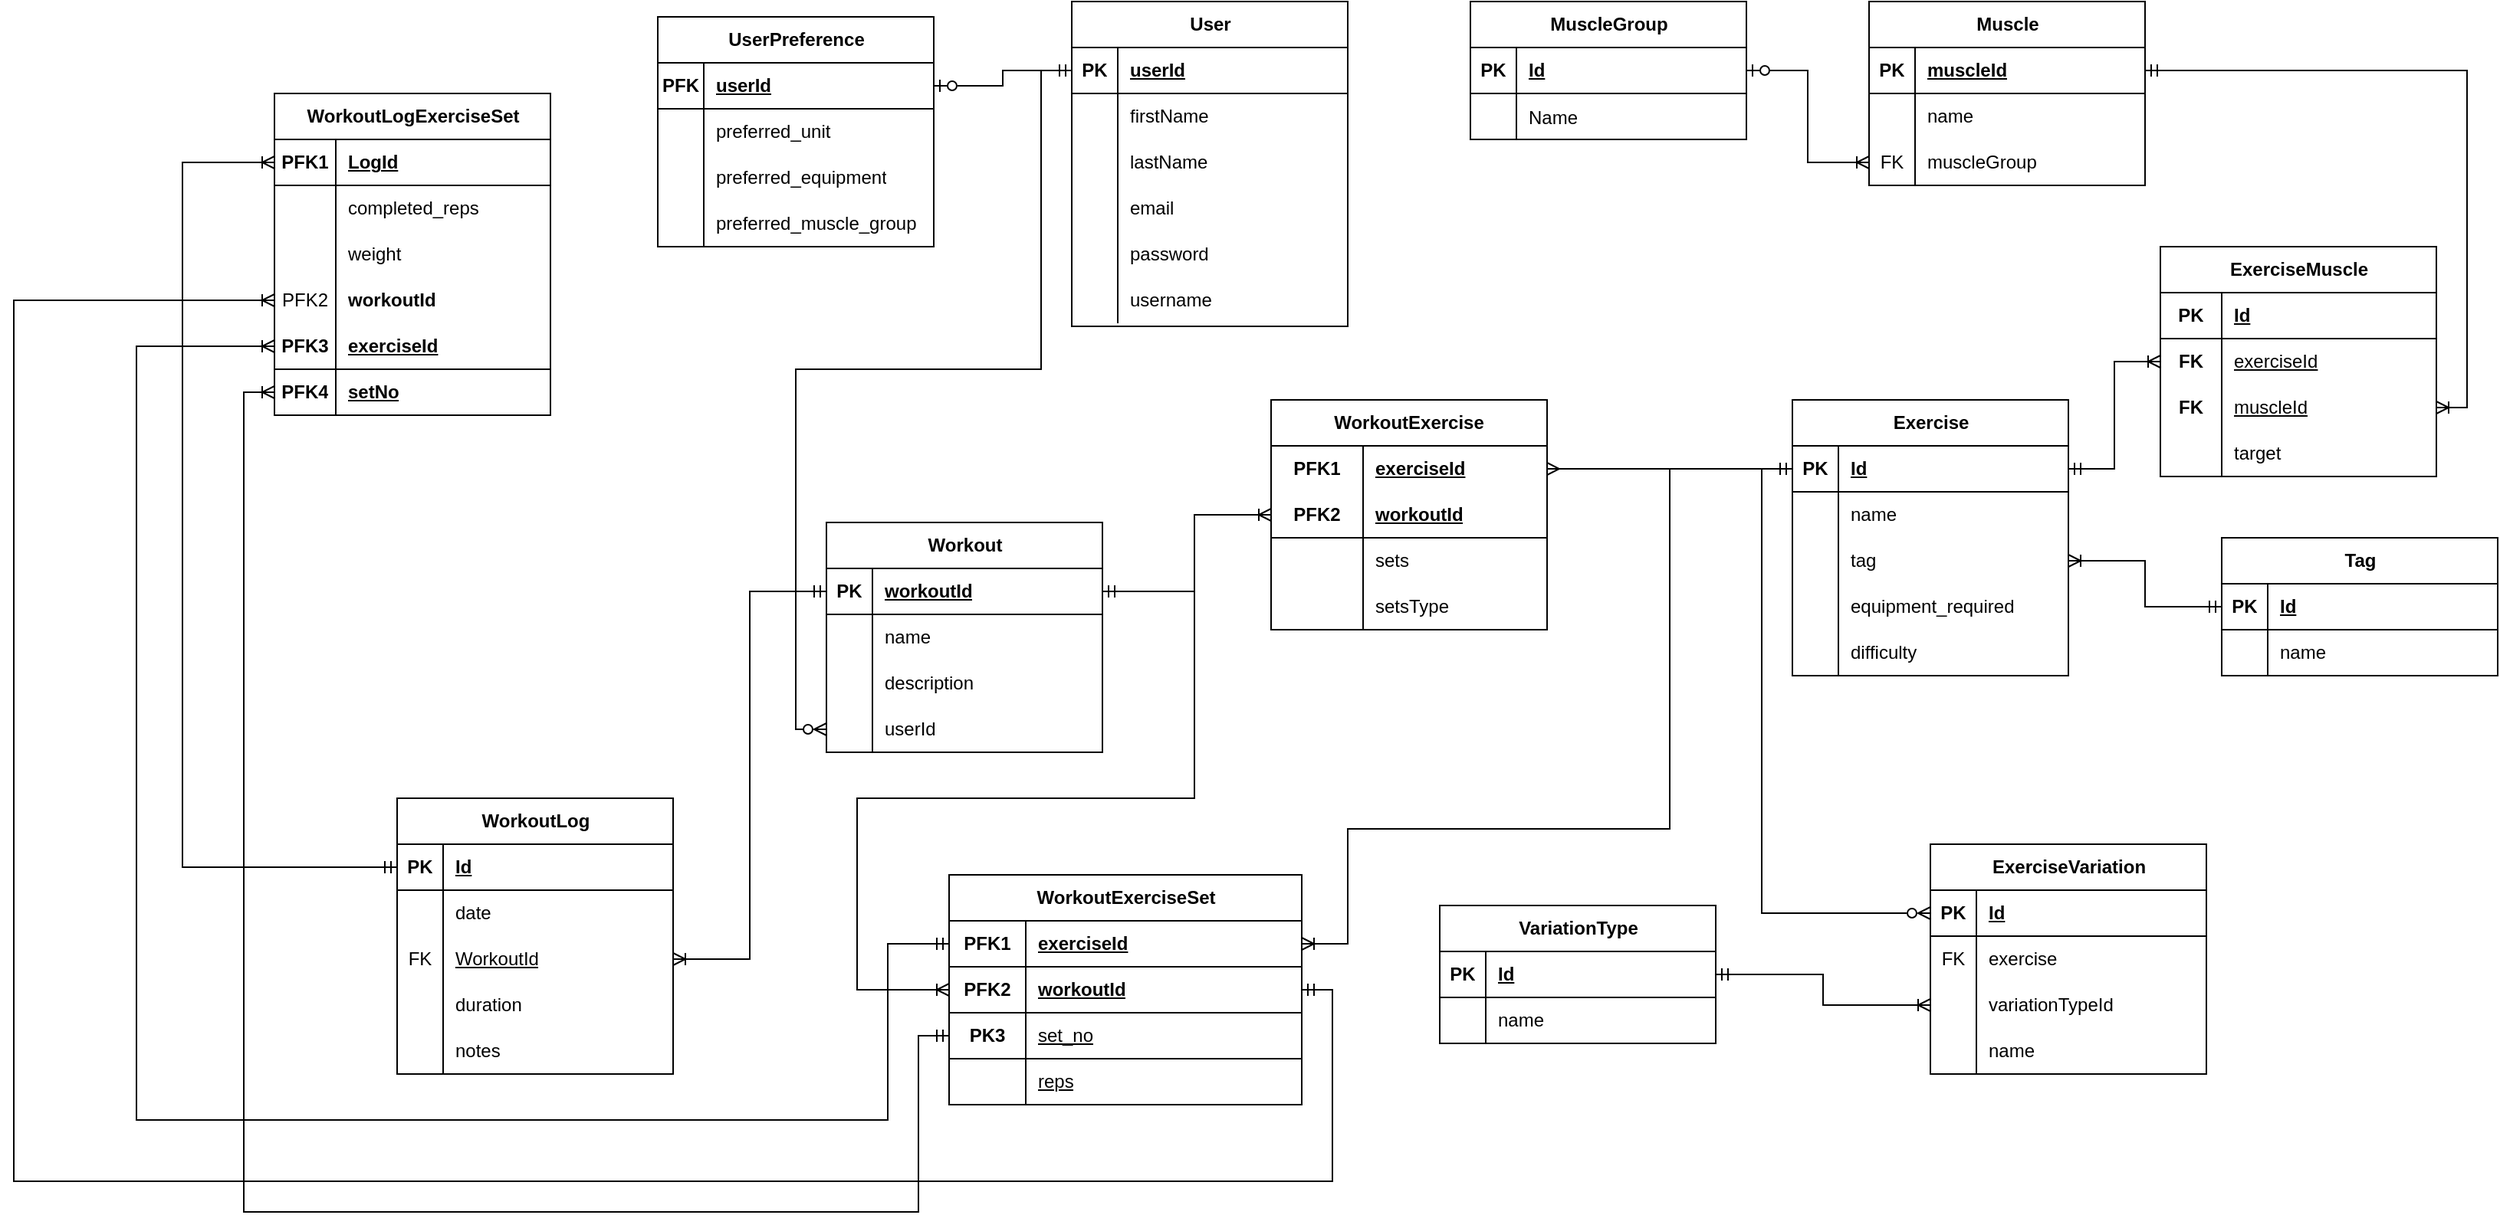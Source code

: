 <mxfile version="24.9.0">
  <diagram name="Page-1" id="9f46799a-70d6-7492-0946-bef42562c5a5">
    <mxGraphModel dx="3290" dy="1402" grid="1" gridSize="10" guides="1" tooltips="1" connect="1" arrows="1" fold="1" page="1" pageScale="1" pageWidth="1100" pageHeight="850" background="none" math="0" shadow="0">
      <root>
        <mxCell id="0" />
        <mxCell id="1" parent="0" />
        <mxCell id="s58YZ5p2pcRN5Svydqqs-14" value="User" style="shape=table;startSize=30;container=1;collapsible=1;childLayout=tableLayout;fixedRows=1;rowLines=0;fontStyle=1;align=center;resizeLast=1;html=1;" parent="1" vertex="1">
          <mxGeometry x="20" y="40" width="180" height="212" as="geometry" />
        </mxCell>
        <mxCell id="s58YZ5p2pcRN5Svydqqs-15" value="" style="shape=tableRow;horizontal=0;startSize=0;swimlaneHead=0;swimlaneBody=0;fillColor=none;collapsible=0;dropTarget=0;points=[[0,0.5],[1,0.5]];portConstraint=eastwest;top=0;left=0;right=0;bottom=1;" parent="s58YZ5p2pcRN5Svydqqs-14" vertex="1">
          <mxGeometry y="30" width="180" height="30" as="geometry" />
        </mxCell>
        <mxCell id="s58YZ5p2pcRN5Svydqqs-16" value="PK" style="shape=partialRectangle;connectable=0;fillColor=none;top=0;left=0;bottom=0;right=0;fontStyle=1;overflow=hidden;whiteSpace=wrap;html=1;" parent="s58YZ5p2pcRN5Svydqqs-15" vertex="1">
          <mxGeometry width="30" height="30" as="geometry">
            <mxRectangle width="30" height="30" as="alternateBounds" />
          </mxGeometry>
        </mxCell>
        <mxCell id="s58YZ5p2pcRN5Svydqqs-17" value="userId" style="shape=partialRectangle;connectable=0;fillColor=none;top=0;left=0;bottom=0;right=0;align=left;spacingLeft=6;fontStyle=5;overflow=hidden;whiteSpace=wrap;html=1;" parent="s58YZ5p2pcRN5Svydqqs-15" vertex="1">
          <mxGeometry x="30" width="150" height="30" as="geometry">
            <mxRectangle width="150" height="30" as="alternateBounds" />
          </mxGeometry>
        </mxCell>
        <mxCell id="s58YZ5p2pcRN5Svydqqs-18" value="" style="shape=tableRow;horizontal=0;startSize=0;swimlaneHead=0;swimlaneBody=0;fillColor=none;collapsible=0;dropTarget=0;points=[[0,0.5],[1,0.5]];portConstraint=eastwest;top=0;left=0;right=0;bottom=0;" parent="s58YZ5p2pcRN5Svydqqs-14" vertex="1">
          <mxGeometry y="60" width="180" height="30" as="geometry" />
        </mxCell>
        <mxCell id="s58YZ5p2pcRN5Svydqqs-19" value="" style="shape=partialRectangle;connectable=0;fillColor=none;top=0;left=0;bottom=0;right=0;editable=1;overflow=hidden;whiteSpace=wrap;html=1;" parent="s58YZ5p2pcRN5Svydqqs-18" vertex="1">
          <mxGeometry width="30" height="30" as="geometry">
            <mxRectangle width="30" height="30" as="alternateBounds" />
          </mxGeometry>
        </mxCell>
        <mxCell id="s58YZ5p2pcRN5Svydqqs-20" value="firstName" style="shape=partialRectangle;connectable=0;fillColor=none;top=0;left=0;bottom=0;right=0;align=left;spacingLeft=6;overflow=hidden;whiteSpace=wrap;html=1;" parent="s58YZ5p2pcRN5Svydqqs-18" vertex="1">
          <mxGeometry x="30" width="150" height="30" as="geometry">
            <mxRectangle width="150" height="30" as="alternateBounds" />
          </mxGeometry>
        </mxCell>
        <mxCell id="s58YZ5p2pcRN5Svydqqs-21" value="" style="shape=tableRow;horizontal=0;startSize=0;swimlaneHead=0;swimlaneBody=0;fillColor=none;collapsible=0;dropTarget=0;points=[[0,0.5],[1,0.5]];portConstraint=eastwest;top=0;left=0;right=0;bottom=0;" parent="s58YZ5p2pcRN5Svydqqs-14" vertex="1">
          <mxGeometry y="90" width="180" height="30" as="geometry" />
        </mxCell>
        <mxCell id="s58YZ5p2pcRN5Svydqqs-22" value="" style="shape=partialRectangle;connectable=0;fillColor=none;top=0;left=0;bottom=0;right=0;editable=1;overflow=hidden;whiteSpace=wrap;html=1;" parent="s58YZ5p2pcRN5Svydqqs-21" vertex="1">
          <mxGeometry width="30" height="30" as="geometry">
            <mxRectangle width="30" height="30" as="alternateBounds" />
          </mxGeometry>
        </mxCell>
        <mxCell id="s58YZ5p2pcRN5Svydqqs-23" value="lastName" style="shape=partialRectangle;connectable=0;fillColor=none;top=0;left=0;bottom=0;right=0;align=left;spacingLeft=6;overflow=hidden;whiteSpace=wrap;html=1;" parent="s58YZ5p2pcRN5Svydqqs-21" vertex="1">
          <mxGeometry x="30" width="150" height="30" as="geometry">
            <mxRectangle width="150" height="30" as="alternateBounds" />
          </mxGeometry>
        </mxCell>
        <mxCell id="s58YZ5p2pcRN5Svydqqs-24" value="" style="shape=tableRow;horizontal=0;startSize=0;swimlaneHead=0;swimlaneBody=0;fillColor=none;collapsible=0;dropTarget=0;points=[[0,0.5],[1,0.5]];portConstraint=eastwest;top=0;left=0;right=0;bottom=0;" parent="s58YZ5p2pcRN5Svydqqs-14" vertex="1">
          <mxGeometry y="120" width="180" height="30" as="geometry" />
        </mxCell>
        <mxCell id="s58YZ5p2pcRN5Svydqqs-25" value="" style="shape=partialRectangle;connectable=0;fillColor=none;top=0;left=0;bottom=0;right=0;editable=1;overflow=hidden;whiteSpace=wrap;html=1;" parent="s58YZ5p2pcRN5Svydqqs-24" vertex="1">
          <mxGeometry width="30" height="30" as="geometry">
            <mxRectangle width="30" height="30" as="alternateBounds" />
          </mxGeometry>
        </mxCell>
        <mxCell id="s58YZ5p2pcRN5Svydqqs-26" value="email" style="shape=partialRectangle;connectable=0;fillColor=none;top=0;left=0;bottom=0;right=0;align=left;spacingLeft=6;overflow=hidden;whiteSpace=wrap;html=1;" parent="s58YZ5p2pcRN5Svydqqs-24" vertex="1">
          <mxGeometry x="30" width="150" height="30" as="geometry">
            <mxRectangle width="150" height="30" as="alternateBounds" />
          </mxGeometry>
        </mxCell>
        <mxCell id="s58YZ5p2pcRN5Svydqqs-27" value="" style="shape=tableRow;horizontal=0;startSize=0;swimlaneHead=0;swimlaneBody=0;fillColor=none;collapsible=0;dropTarget=0;points=[[0,0.5],[1,0.5]];portConstraint=eastwest;top=0;left=0;right=0;bottom=0;" parent="s58YZ5p2pcRN5Svydqqs-14" vertex="1">
          <mxGeometry y="150" width="180" height="30" as="geometry" />
        </mxCell>
        <mxCell id="s58YZ5p2pcRN5Svydqqs-28" value="" style="shape=partialRectangle;connectable=0;fillColor=none;top=0;left=0;bottom=0;right=0;editable=1;overflow=hidden;whiteSpace=wrap;html=1;" parent="s58YZ5p2pcRN5Svydqqs-27" vertex="1">
          <mxGeometry width="30" height="30" as="geometry">
            <mxRectangle width="30" height="30" as="alternateBounds" />
          </mxGeometry>
        </mxCell>
        <mxCell id="s58YZ5p2pcRN5Svydqqs-29" value="&lt;div&gt;password&lt;/div&gt;" style="shape=partialRectangle;connectable=0;fillColor=none;top=0;left=0;bottom=0;right=0;align=left;spacingLeft=6;overflow=hidden;whiteSpace=wrap;html=1;" parent="s58YZ5p2pcRN5Svydqqs-27" vertex="1">
          <mxGeometry x="30" width="150" height="30" as="geometry">
            <mxRectangle width="150" height="30" as="alternateBounds" />
          </mxGeometry>
        </mxCell>
        <mxCell id="s58YZ5p2pcRN5Svydqqs-30" value="" style="shape=tableRow;horizontal=0;startSize=0;swimlaneHead=0;swimlaneBody=0;fillColor=none;collapsible=0;dropTarget=0;points=[[0,0.5],[1,0.5]];portConstraint=eastwest;top=0;left=0;right=0;bottom=0;" parent="s58YZ5p2pcRN5Svydqqs-14" vertex="1">
          <mxGeometry y="180" width="180" height="30" as="geometry" />
        </mxCell>
        <mxCell id="s58YZ5p2pcRN5Svydqqs-31" value="" style="shape=partialRectangle;connectable=0;fillColor=none;top=0;left=0;bottom=0;right=0;editable=1;overflow=hidden;whiteSpace=wrap;html=1;" parent="s58YZ5p2pcRN5Svydqqs-30" vertex="1">
          <mxGeometry width="30" height="30" as="geometry">
            <mxRectangle width="30" height="30" as="alternateBounds" />
          </mxGeometry>
        </mxCell>
        <mxCell id="s58YZ5p2pcRN5Svydqqs-32" value="username" style="shape=partialRectangle;connectable=0;fillColor=none;top=0;left=0;bottom=0;right=0;align=left;spacingLeft=6;overflow=hidden;whiteSpace=wrap;html=1;" parent="s58YZ5p2pcRN5Svydqqs-30" vertex="1">
          <mxGeometry x="30" width="150" height="30" as="geometry">
            <mxRectangle width="150" height="30" as="alternateBounds" />
          </mxGeometry>
        </mxCell>
        <mxCell id="s58YZ5p2pcRN5Svydqqs-33" value="Exercise" style="shape=table;startSize=30;container=1;collapsible=1;childLayout=tableLayout;fixedRows=1;rowLines=0;fontStyle=1;align=center;resizeLast=1;html=1;" parent="1" vertex="1">
          <mxGeometry x="490" y="300" width="180" height="180" as="geometry" />
        </mxCell>
        <mxCell id="s58YZ5p2pcRN5Svydqqs-34" value="" style="shape=tableRow;horizontal=0;startSize=0;swimlaneHead=0;swimlaneBody=0;fillColor=none;collapsible=0;dropTarget=0;points=[[0,0.5],[1,0.5]];portConstraint=eastwest;top=0;left=0;right=0;bottom=1;" parent="s58YZ5p2pcRN5Svydqqs-33" vertex="1">
          <mxGeometry y="30" width="180" height="30" as="geometry" />
        </mxCell>
        <mxCell id="s58YZ5p2pcRN5Svydqqs-35" value="PK" style="shape=partialRectangle;connectable=0;fillColor=none;top=0;left=0;bottom=0;right=0;fontStyle=1;overflow=hidden;whiteSpace=wrap;html=1;" parent="s58YZ5p2pcRN5Svydqqs-34" vertex="1">
          <mxGeometry width="30" height="30" as="geometry">
            <mxRectangle width="30" height="30" as="alternateBounds" />
          </mxGeometry>
        </mxCell>
        <mxCell id="s58YZ5p2pcRN5Svydqqs-36" value="Id" style="shape=partialRectangle;connectable=0;fillColor=none;top=0;left=0;bottom=0;right=0;align=left;spacingLeft=6;fontStyle=5;overflow=hidden;whiteSpace=wrap;html=1;" parent="s58YZ5p2pcRN5Svydqqs-34" vertex="1">
          <mxGeometry x="30" width="150" height="30" as="geometry">
            <mxRectangle width="150" height="30" as="alternateBounds" />
          </mxGeometry>
        </mxCell>
        <mxCell id="s58YZ5p2pcRN5Svydqqs-37" value="" style="shape=tableRow;horizontal=0;startSize=0;swimlaneHead=0;swimlaneBody=0;fillColor=none;collapsible=0;dropTarget=0;points=[[0,0.5],[1,0.5]];portConstraint=eastwest;top=0;left=0;right=0;bottom=0;" parent="s58YZ5p2pcRN5Svydqqs-33" vertex="1">
          <mxGeometry y="60" width="180" height="30" as="geometry" />
        </mxCell>
        <mxCell id="s58YZ5p2pcRN5Svydqqs-38" value="" style="shape=partialRectangle;connectable=0;fillColor=none;top=0;left=0;bottom=0;right=0;editable=1;overflow=hidden;whiteSpace=wrap;html=1;" parent="s58YZ5p2pcRN5Svydqqs-37" vertex="1">
          <mxGeometry width="30" height="30" as="geometry">
            <mxRectangle width="30" height="30" as="alternateBounds" />
          </mxGeometry>
        </mxCell>
        <mxCell id="s58YZ5p2pcRN5Svydqqs-39" value="name" style="shape=partialRectangle;connectable=0;fillColor=none;top=0;left=0;bottom=0;right=0;align=left;spacingLeft=6;overflow=hidden;whiteSpace=wrap;html=1;" parent="s58YZ5p2pcRN5Svydqqs-37" vertex="1">
          <mxGeometry x="30" width="150" height="30" as="geometry">
            <mxRectangle width="150" height="30" as="alternateBounds" />
          </mxGeometry>
        </mxCell>
        <mxCell id="s58YZ5p2pcRN5Svydqqs-40" value="" style="shape=tableRow;horizontal=0;startSize=0;swimlaneHead=0;swimlaneBody=0;fillColor=none;collapsible=0;dropTarget=0;points=[[0,0.5],[1,0.5]];portConstraint=eastwest;top=0;left=0;right=0;bottom=0;" parent="s58YZ5p2pcRN5Svydqqs-33" vertex="1">
          <mxGeometry y="90" width="180" height="30" as="geometry" />
        </mxCell>
        <mxCell id="s58YZ5p2pcRN5Svydqqs-41" value="" style="shape=partialRectangle;connectable=0;fillColor=none;top=0;left=0;bottom=0;right=0;editable=1;overflow=hidden;whiteSpace=wrap;html=1;" parent="s58YZ5p2pcRN5Svydqqs-40" vertex="1">
          <mxGeometry width="30" height="30" as="geometry">
            <mxRectangle width="30" height="30" as="alternateBounds" />
          </mxGeometry>
        </mxCell>
        <mxCell id="s58YZ5p2pcRN5Svydqqs-42" value="tag" style="shape=partialRectangle;connectable=0;fillColor=none;top=0;left=0;bottom=0;right=0;align=left;spacingLeft=6;overflow=hidden;whiteSpace=wrap;html=1;" parent="s58YZ5p2pcRN5Svydqqs-40" vertex="1">
          <mxGeometry x="30" width="150" height="30" as="geometry">
            <mxRectangle width="150" height="30" as="alternateBounds" />
          </mxGeometry>
        </mxCell>
        <mxCell id="s58YZ5p2pcRN5Svydqqs-43" value="" style="shape=tableRow;horizontal=0;startSize=0;swimlaneHead=0;swimlaneBody=0;fillColor=none;collapsible=0;dropTarget=0;points=[[0,0.5],[1,0.5]];portConstraint=eastwest;top=0;left=0;right=0;bottom=0;" parent="s58YZ5p2pcRN5Svydqqs-33" vertex="1">
          <mxGeometry y="120" width="180" height="30" as="geometry" />
        </mxCell>
        <mxCell id="s58YZ5p2pcRN5Svydqqs-44" value="" style="shape=partialRectangle;connectable=0;fillColor=none;top=0;left=0;bottom=0;right=0;editable=1;overflow=hidden;whiteSpace=wrap;html=1;" parent="s58YZ5p2pcRN5Svydqqs-43" vertex="1">
          <mxGeometry width="30" height="30" as="geometry">
            <mxRectangle width="30" height="30" as="alternateBounds" />
          </mxGeometry>
        </mxCell>
        <mxCell id="s58YZ5p2pcRN5Svydqqs-45" value="equipment_required" style="shape=partialRectangle;connectable=0;fillColor=none;top=0;left=0;bottom=0;right=0;align=left;spacingLeft=6;overflow=hidden;whiteSpace=wrap;html=1;" parent="s58YZ5p2pcRN5Svydqqs-43" vertex="1">
          <mxGeometry x="30" width="150" height="30" as="geometry">
            <mxRectangle width="150" height="30" as="alternateBounds" />
          </mxGeometry>
        </mxCell>
        <mxCell id="gDcNihZvwnjf4kXeiWvz-17" value="" style="shape=tableRow;horizontal=0;startSize=0;swimlaneHead=0;swimlaneBody=0;fillColor=none;collapsible=0;dropTarget=0;points=[[0,0.5],[1,0.5]];portConstraint=eastwest;top=0;left=0;right=0;bottom=0;" vertex="1" parent="s58YZ5p2pcRN5Svydqqs-33">
          <mxGeometry y="150" width="180" height="30" as="geometry" />
        </mxCell>
        <mxCell id="gDcNihZvwnjf4kXeiWvz-18" value="" style="shape=partialRectangle;connectable=0;fillColor=none;top=0;left=0;bottom=0;right=0;editable=1;overflow=hidden;whiteSpace=wrap;html=1;" vertex="1" parent="gDcNihZvwnjf4kXeiWvz-17">
          <mxGeometry width="30" height="30" as="geometry">
            <mxRectangle width="30" height="30" as="alternateBounds" />
          </mxGeometry>
        </mxCell>
        <mxCell id="gDcNihZvwnjf4kXeiWvz-19" value="difficulty" style="shape=partialRectangle;connectable=0;fillColor=none;top=0;left=0;bottom=0;right=0;align=left;spacingLeft=6;overflow=hidden;whiteSpace=wrap;html=1;" vertex="1" parent="gDcNihZvwnjf4kXeiWvz-17">
          <mxGeometry x="30" width="150" height="30" as="geometry">
            <mxRectangle width="150" height="30" as="alternateBounds" />
          </mxGeometry>
        </mxCell>
        <mxCell id="s58YZ5p2pcRN5Svydqqs-59" value="MuscleGroup" style="shape=table;startSize=30;container=1;collapsible=1;childLayout=tableLayout;fixedRows=1;rowLines=0;fontStyle=1;align=center;resizeLast=1;html=1;" parent="1" vertex="1">
          <mxGeometry x="280" y="40" width="180" height="90" as="geometry" />
        </mxCell>
        <mxCell id="s58YZ5p2pcRN5Svydqqs-60" value="" style="shape=tableRow;horizontal=0;startSize=0;swimlaneHead=0;swimlaneBody=0;fillColor=none;collapsible=0;dropTarget=0;points=[[0,0.5],[1,0.5]];portConstraint=eastwest;top=0;left=0;right=0;bottom=1;" parent="s58YZ5p2pcRN5Svydqqs-59" vertex="1">
          <mxGeometry y="30" width="180" height="30" as="geometry" />
        </mxCell>
        <mxCell id="s58YZ5p2pcRN5Svydqqs-61" value="PK" style="shape=partialRectangle;connectable=0;fillColor=none;top=0;left=0;bottom=0;right=0;fontStyle=1;overflow=hidden;whiteSpace=wrap;html=1;" parent="s58YZ5p2pcRN5Svydqqs-60" vertex="1">
          <mxGeometry width="30" height="30" as="geometry">
            <mxRectangle width="30" height="30" as="alternateBounds" />
          </mxGeometry>
        </mxCell>
        <mxCell id="s58YZ5p2pcRN5Svydqqs-62" value="Id" style="shape=partialRectangle;connectable=0;fillColor=none;top=0;left=0;bottom=0;right=0;align=left;spacingLeft=6;fontStyle=5;overflow=hidden;whiteSpace=wrap;html=1;" parent="s58YZ5p2pcRN5Svydqqs-60" vertex="1">
          <mxGeometry x="30" width="150" height="30" as="geometry">
            <mxRectangle width="150" height="30" as="alternateBounds" />
          </mxGeometry>
        </mxCell>
        <mxCell id="gDcNihZvwnjf4kXeiWvz-1" value="" style="shape=tableRow;horizontal=0;startSize=0;swimlaneHead=0;swimlaneBody=0;fillColor=none;collapsible=0;dropTarget=0;points=[[0,0.5],[1,0.5]];portConstraint=eastwest;top=0;left=0;right=0;bottom=0;" vertex="1" parent="s58YZ5p2pcRN5Svydqqs-59">
          <mxGeometry y="60" width="180" height="30" as="geometry" />
        </mxCell>
        <mxCell id="gDcNihZvwnjf4kXeiWvz-2" value="" style="shape=partialRectangle;connectable=0;fillColor=none;top=0;left=0;bottom=0;right=0;editable=1;overflow=hidden;" vertex="1" parent="gDcNihZvwnjf4kXeiWvz-1">
          <mxGeometry width="30" height="30" as="geometry">
            <mxRectangle width="30" height="30" as="alternateBounds" />
          </mxGeometry>
        </mxCell>
        <mxCell id="gDcNihZvwnjf4kXeiWvz-3" value="Name" style="shape=partialRectangle;connectable=0;fillColor=none;top=0;left=0;bottom=0;right=0;align=left;spacingLeft=6;overflow=hidden;" vertex="1" parent="gDcNihZvwnjf4kXeiWvz-1">
          <mxGeometry x="30" width="150" height="30" as="geometry">
            <mxRectangle width="150" height="30" as="alternateBounds" />
          </mxGeometry>
        </mxCell>
        <mxCell id="s58YZ5p2pcRN5Svydqqs-72" value="Muscle" style="shape=table;startSize=30;container=1;collapsible=1;childLayout=tableLayout;fixedRows=1;rowLines=0;fontStyle=1;align=center;resizeLast=1;html=1;" parent="1" vertex="1">
          <mxGeometry x="540" y="40" width="180" height="120" as="geometry" />
        </mxCell>
        <mxCell id="s58YZ5p2pcRN5Svydqqs-73" value="" style="shape=tableRow;horizontal=0;startSize=0;swimlaneHead=0;swimlaneBody=0;fillColor=none;collapsible=0;dropTarget=0;points=[[0,0.5],[1,0.5]];portConstraint=eastwest;top=0;left=0;right=0;bottom=1;" parent="s58YZ5p2pcRN5Svydqqs-72" vertex="1">
          <mxGeometry y="30" width="180" height="30" as="geometry" />
        </mxCell>
        <mxCell id="s58YZ5p2pcRN5Svydqqs-74" value="PK" style="shape=partialRectangle;connectable=0;fillColor=none;top=0;left=0;bottom=0;right=0;fontStyle=1;overflow=hidden;whiteSpace=wrap;html=1;" parent="s58YZ5p2pcRN5Svydqqs-73" vertex="1">
          <mxGeometry width="30" height="30" as="geometry">
            <mxRectangle width="30" height="30" as="alternateBounds" />
          </mxGeometry>
        </mxCell>
        <mxCell id="s58YZ5p2pcRN5Svydqqs-75" value="muscleId" style="shape=partialRectangle;connectable=0;fillColor=none;top=0;left=0;bottom=0;right=0;align=left;spacingLeft=6;fontStyle=5;overflow=hidden;whiteSpace=wrap;html=1;" parent="s58YZ5p2pcRN5Svydqqs-73" vertex="1">
          <mxGeometry x="30" width="150" height="30" as="geometry">
            <mxRectangle width="150" height="30" as="alternateBounds" />
          </mxGeometry>
        </mxCell>
        <mxCell id="s58YZ5p2pcRN5Svydqqs-76" value="" style="shape=tableRow;horizontal=0;startSize=0;swimlaneHead=0;swimlaneBody=0;fillColor=none;collapsible=0;dropTarget=0;points=[[0,0.5],[1,0.5]];portConstraint=eastwest;top=0;left=0;right=0;bottom=0;" parent="s58YZ5p2pcRN5Svydqqs-72" vertex="1">
          <mxGeometry y="60" width="180" height="30" as="geometry" />
        </mxCell>
        <mxCell id="s58YZ5p2pcRN5Svydqqs-77" value="" style="shape=partialRectangle;connectable=0;fillColor=none;top=0;left=0;bottom=0;right=0;editable=1;overflow=hidden;whiteSpace=wrap;html=1;" parent="s58YZ5p2pcRN5Svydqqs-76" vertex="1">
          <mxGeometry width="30" height="30" as="geometry">
            <mxRectangle width="30" height="30" as="alternateBounds" />
          </mxGeometry>
        </mxCell>
        <mxCell id="s58YZ5p2pcRN5Svydqqs-78" value="name" style="shape=partialRectangle;connectable=0;fillColor=none;top=0;left=0;bottom=0;right=0;align=left;spacingLeft=6;overflow=hidden;whiteSpace=wrap;html=1;" parent="s58YZ5p2pcRN5Svydqqs-76" vertex="1">
          <mxGeometry x="30" width="150" height="30" as="geometry">
            <mxRectangle width="150" height="30" as="alternateBounds" />
          </mxGeometry>
        </mxCell>
        <mxCell id="s58YZ5p2pcRN5Svydqqs-85" value="" style="shape=tableRow;horizontal=0;startSize=0;swimlaneHead=0;swimlaneBody=0;fillColor=none;collapsible=0;dropTarget=0;points=[[0,0.5],[1,0.5]];portConstraint=eastwest;top=0;left=0;right=0;bottom=0;" parent="s58YZ5p2pcRN5Svydqqs-72" vertex="1">
          <mxGeometry y="90" width="180" height="30" as="geometry" />
        </mxCell>
        <mxCell id="s58YZ5p2pcRN5Svydqqs-86" value="FK" style="shape=partialRectangle;connectable=0;fillColor=none;top=0;left=0;bottom=0;right=0;fontStyle=0;overflow=hidden;whiteSpace=wrap;html=1;" parent="s58YZ5p2pcRN5Svydqqs-85" vertex="1">
          <mxGeometry width="30" height="30" as="geometry">
            <mxRectangle width="30" height="30" as="alternateBounds" />
          </mxGeometry>
        </mxCell>
        <mxCell id="s58YZ5p2pcRN5Svydqqs-87" value="muscleGroup" style="shape=partialRectangle;connectable=0;fillColor=none;top=0;left=0;bottom=0;right=0;align=left;spacingLeft=6;fontStyle=0;overflow=hidden;whiteSpace=wrap;html=1;" parent="s58YZ5p2pcRN5Svydqqs-85" vertex="1">
          <mxGeometry x="30" width="150" height="30" as="geometry">
            <mxRectangle width="150" height="30" as="alternateBounds" />
          </mxGeometry>
        </mxCell>
        <mxCell id="s58YZ5p2pcRN5Svydqqs-88" style="edgeStyle=orthogonalEdgeStyle;rounded=0;orthogonalLoop=1;jettySize=auto;html=1;exitX=1;exitY=0.5;exitDx=0;exitDy=0;entryX=0;entryY=0.5;entryDx=0;entryDy=0;startArrow=ERzeroToOne;startFill=0;endArrow=ERoneToMany;endFill=0;" parent="1" source="s58YZ5p2pcRN5Svydqqs-60" target="s58YZ5p2pcRN5Svydqqs-85" edge="1">
          <mxGeometry relative="1" as="geometry" />
        </mxCell>
        <mxCell id="s58YZ5p2pcRN5Svydqqs-89" value="&lt;b&gt;ExerciseMuscle&lt;/b&gt;" style="shape=table;startSize=30;container=1;collapsible=1;childLayout=tableLayout;fixedRows=1;rowLines=0;fontStyle=0;align=center;resizeLast=1;html=1;strokeColor=default;swimlaneLine=1;" parent="1" vertex="1">
          <mxGeometry x="730" y="200" width="180" height="150" as="geometry" />
        </mxCell>
        <mxCell id="s58YZ5p2pcRN5Svydqqs-90" value="" style="shape=tableRow;horizontal=0;startSize=0;swimlaneHead=0;swimlaneBody=0;fillColor=none;collapsible=0;dropTarget=0;points=[[0,0.5],[1,0.5]];portConstraint=eastwest;top=0;left=0;right=0;bottom=1;swimlaneLine=0;" parent="s58YZ5p2pcRN5Svydqqs-89" vertex="1">
          <mxGeometry y="30" width="180" height="30" as="geometry" />
        </mxCell>
        <mxCell id="s58YZ5p2pcRN5Svydqqs-91" value="PK" style="shape=partialRectangle;connectable=0;fillColor=none;top=0;left=0;bottom=0;right=0;fontStyle=1;overflow=hidden;whiteSpace=wrap;html=1;" parent="s58YZ5p2pcRN5Svydqqs-90" vertex="1">
          <mxGeometry width="40" height="30" as="geometry">
            <mxRectangle width="40" height="30" as="alternateBounds" />
          </mxGeometry>
        </mxCell>
        <mxCell id="s58YZ5p2pcRN5Svydqqs-92" value="Id" style="shape=partialRectangle;connectable=0;fillColor=none;top=0;left=0;bottom=0;right=0;align=left;spacingLeft=6;fontStyle=5;overflow=hidden;whiteSpace=wrap;html=1;" parent="s58YZ5p2pcRN5Svydqqs-90" vertex="1">
          <mxGeometry x="40" width="140" height="30" as="geometry">
            <mxRectangle width="140" height="30" as="alternateBounds" />
          </mxGeometry>
        </mxCell>
        <mxCell id="s58YZ5p2pcRN5Svydqqs-93" value="" style="shape=tableRow;horizontal=0;startSize=0;swimlaneHead=0;swimlaneBody=0;fillColor=none;collapsible=0;dropTarget=0;points=[[0,0.5],[1,0.5]];portConstraint=eastwest;top=0;left=0;right=0;bottom=0;fontStyle=0" parent="s58YZ5p2pcRN5Svydqqs-89" vertex="1">
          <mxGeometry y="60" width="180" height="30" as="geometry" />
        </mxCell>
        <mxCell id="s58YZ5p2pcRN5Svydqqs-94" value="&lt;b&gt;FK&lt;br&gt;&lt;/b&gt;" style="shape=partialRectangle;connectable=0;fillColor=none;top=0;left=0;bottom=0;right=0;editable=1;overflow=hidden;whiteSpace=wrap;html=1;" parent="s58YZ5p2pcRN5Svydqqs-93" vertex="1">
          <mxGeometry width="40" height="30" as="geometry">
            <mxRectangle width="40" height="30" as="alternateBounds" />
          </mxGeometry>
        </mxCell>
        <mxCell id="s58YZ5p2pcRN5Svydqqs-95" value="&lt;span&gt;&lt;u&gt;exerciseId&lt;/u&gt;&lt;/span&gt;" style="shape=partialRectangle;connectable=0;fillColor=none;top=0;left=0;bottom=0;right=0;align=left;spacingLeft=6;overflow=hidden;whiteSpace=wrap;html=1;fontStyle=0" parent="s58YZ5p2pcRN5Svydqqs-93" vertex="1">
          <mxGeometry x="40" width="140" height="30" as="geometry">
            <mxRectangle width="140" height="30" as="alternateBounds" />
          </mxGeometry>
        </mxCell>
        <mxCell id="gDcNihZvwnjf4kXeiWvz-20" value="" style="shape=tableRow;horizontal=0;startSize=0;swimlaneHead=0;swimlaneBody=0;fillColor=none;collapsible=0;dropTarget=0;points=[[0,0.5],[1,0.5]];portConstraint=eastwest;top=0;left=0;right=0;bottom=0;fontStyle=0" vertex="1" parent="s58YZ5p2pcRN5Svydqqs-89">
          <mxGeometry y="90" width="180" height="30" as="geometry" />
        </mxCell>
        <mxCell id="gDcNihZvwnjf4kXeiWvz-21" value="&lt;b&gt;FK&lt;br&gt;&lt;/b&gt;" style="shape=partialRectangle;connectable=0;fillColor=none;top=0;left=0;bottom=0;right=0;editable=1;overflow=hidden;whiteSpace=wrap;html=1;" vertex="1" parent="gDcNihZvwnjf4kXeiWvz-20">
          <mxGeometry width="40" height="30" as="geometry">
            <mxRectangle width="40" height="30" as="alternateBounds" />
          </mxGeometry>
        </mxCell>
        <mxCell id="gDcNihZvwnjf4kXeiWvz-22" value="&lt;u&gt;muscleId&lt;/u&gt;" style="shape=partialRectangle;connectable=0;fillColor=none;top=0;left=0;bottom=0;right=0;align=left;spacingLeft=6;overflow=hidden;whiteSpace=wrap;html=1;fontStyle=0" vertex="1" parent="gDcNihZvwnjf4kXeiWvz-20">
          <mxGeometry x="40" width="140" height="30" as="geometry">
            <mxRectangle width="140" height="30" as="alternateBounds" />
          </mxGeometry>
        </mxCell>
        <mxCell id="gDcNihZvwnjf4kXeiWvz-35" value="" style="shape=tableRow;horizontal=0;startSize=0;swimlaneHead=0;swimlaneBody=0;fillColor=none;collapsible=0;dropTarget=0;points=[[0,0.5],[1,0.5]];portConstraint=eastwest;top=0;left=0;right=0;bottom=0;fontStyle=0" vertex="1" parent="s58YZ5p2pcRN5Svydqqs-89">
          <mxGeometry y="120" width="180" height="30" as="geometry" />
        </mxCell>
        <mxCell id="gDcNihZvwnjf4kXeiWvz-36" value="" style="shape=partialRectangle;connectable=0;fillColor=none;top=0;left=0;bottom=0;right=0;editable=1;overflow=hidden;whiteSpace=wrap;html=1;" vertex="1" parent="gDcNihZvwnjf4kXeiWvz-35">
          <mxGeometry width="40" height="30" as="geometry">
            <mxRectangle width="40" height="30" as="alternateBounds" />
          </mxGeometry>
        </mxCell>
        <mxCell id="gDcNihZvwnjf4kXeiWvz-37" value="target" style="shape=partialRectangle;connectable=0;fillColor=none;top=0;left=0;bottom=0;right=0;align=left;spacingLeft=6;overflow=hidden;whiteSpace=wrap;html=1;fontStyle=0" vertex="1" parent="gDcNihZvwnjf4kXeiWvz-35">
          <mxGeometry x="40" width="140" height="30" as="geometry">
            <mxRectangle width="140" height="30" as="alternateBounds" />
          </mxGeometry>
        </mxCell>
        <mxCell id="s58YZ5p2pcRN5Svydqqs-102" style="edgeStyle=orthogonalEdgeStyle;rounded=0;orthogonalLoop=1;jettySize=auto;html=1;exitX=1;exitY=0.5;exitDx=0;exitDy=0;entryX=1;entryY=0.5;entryDx=0;entryDy=0;startArrow=ERmandOne;startFill=0;endArrow=ERoneToMany;endFill=0;" parent="1" source="s58YZ5p2pcRN5Svydqqs-73" target="gDcNihZvwnjf4kXeiWvz-20" edge="1">
          <mxGeometry relative="1" as="geometry" />
        </mxCell>
        <mxCell id="s58YZ5p2pcRN5Svydqqs-103" style="edgeStyle=orthogonalEdgeStyle;rounded=0;orthogonalLoop=1;jettySize=auto;html=1;exitX=1;exitY=0.5;exitDx=0;exitDy=0;entryX=0;entryY=0.5;entryDx=0;entryDy=0;startArrow=ERmandOne;startFill=0;endArrow=ERoneToMany;endFill=0;" parent="1" source="s58YZ5p2pcRN5Svydqqs-34" target="s58YZ5p2pcRN5Svydqqs-93" edge="1">
          <mxGeometry relative="1" as="geometry" />
        </mxCell>
        <mxCell id="s58YZ5p2pcRN5Svydqqs-104" value="Workout" style="shape=table;startSize=30;container=1;collapsible=1;childLayout=tableLayout;fixedRows=1;rowLines=0;fontStyle=1;align=center;resizeLast=1;html=1;" parent="1" vertex="1">
          <mxGeometry x="-140" y="380" width="180" height="150" as="geometry" />
        </mxCell>
        <mxCell id="s58YZ5p2pcRN5Svydqqs-105" value="" style="shape=tableRow;horizontal=0;startSize=0;swimlaneHead=0;swimlaneBody=0;fillColor=none;collapsible=0;dropTarget=0;points=[[0,0.5],[1,0.5]];portConstraint=eastwest;top=0;left=0;right=0;bottom=1;" parent="s58YZ5p2pcRN5Svydqqs-104" vertex="1">
          <mxGeometry y="30" width="180" height="30" as="geometry" />
        </mxCell>
        <mxCell id="s58YZ5p2pcRN5Svydqqs-106" value="PK" style="shape=partialRectangle;connectable=0;fillColor=none;top=0;left=0;bottom=0;right=0;fontStyle=1;overflow=hidden;whiteSpace=wrap;html=1;" parent="s58YZ5p2pcRN5Svydqqs-105" vertex="1">
          <mxGeometry width="30" height="30" as="geometry">
            <mxRectangle width="30" height="30" as="alternateBounds" />
          </mxGeometry>
        </mxCell>
        <mxCell id="s58YZ5p2pcRN5Svydqqs-107" value="workoutId" style="shape=partialRectangle;connectable=0;fillColor=none;top=0;left=0;bottom=0;right=0;align=left;spacingLeft=6;fontStyle=5;overflow=hidden;whiteSpace=wrap;html=1;" parent="s58YZ5p2pcRN5Svydqqs-105" vertex="1">
          <mxGeometry x="30" width="150" height="30" as="geometry">
            <mxRectangle width="150" height="30" as="alternateBounds" />
          </mxGeometry>
        </mxCell>
        <mxCell id="s58YZ5p2pcRN5Svydqqs-108" value="" style="shape=tableRow;horizontal=0;startSize=0;swimlaneHead=0;swimlaneBody=0;fillColor=none;collapsible=0;dropTarget=0;points=[[0,0.5],[1,0.5]];portConstraint=eastwest;top=0;left=0;right=0;bottom=0;" parent="s58YZ5p2pcRN5Svydqqs-104" vertex="1">
          <mxGeometry y="60" width="180" height="30" as="geometry" />
        </mxCell>
        <mxCell id="s58YZ5p2pcRN5Svydqqs-109" value="" style="shape=partialRectangle;connectable=0;fillColor=none;top=0;left=0;bottom=0;right=0;editable=1;overflow=hidden;whiteSpace=wrap;html=1;" parent="s58YZ5p2pcRN5Svydqqs-108" vertex="1">
          <mxGeometry width="30" height="30" as="geometry">
            <mxRectangle width="30" height="30" as="alternateBounds" />
          </mxGeometry>
        </mxCell>
        <mxCell id="s58YZ5p2pcRN5Svydqqs-110" value="name" style="shape=partialRectangle;connectable=0;fillColor=none;top=0;left=0;bottom=0;right=0;align=left;spacingLeft=6;overflow=hidden;whiteSpace=wrap;html=1;" parent="s58YZ5p2pcRN5Svydqqs-108" vertex="1">
          <mxGeometry x="30" width="150" height="30" as="geometry">
            <mxRectangle width="150" height="30" as="alternateBounds" />
          </mxGeometry>
        </mxCell>
        <mxCell id="s58YZ5p2pcRN5Svydqqs-111" value="" style="shape=tableRow;horizontal=0;startSize=0;swimlaneHead=0;swimlaneBody=0;fillColor=none;collapsible=0;dropTarget=0;points=[[0,0.5],[1,0.5]];portConstraint=eastwest;top=0;left=0;right=0;bottom=0;" parent="s58YZ5p2pcRN5Svydqqs-104" vertex="1">
          <mxGeometry y="90" width="180" height="30" as="geometry" />
        </mxCell>
        <mxCell id="s58YZ5p2pcRN5Svydqqs-112" value="" style="shape=partialRectangle;connectable=0;fillColor=none;top=0;left=0;bottom=0;right=0;editable=1;overflow=hidden;whiteSpace=wrap;html=1;" parent="s58YZ5p2pcRN5Svydqqs-111" vertex="1">
          <mxGeometry width="30" height="30" as="geometry">
            <mxRectangle width="30" height="30" as="alternateBounds" />
          </mxGeometry>
        </mxCell>
        <mxCell id="s58YZ5p2pcRN5Svydqqs-113" value="description" style="shape=partialRectangle;connectable=0;fillColor=none;top=0;left=0;bottom=0;right=0;align=left;spacingLeft=6;overflow=hidden;whiteSpace=wrap;html=1;" parent="s58YZ5p2pcRN5Svydqqs-111" vertex="1">
          <mxGeometry x="30" width="150" height="30" as="geometry">
            <mxRectangle width="150" height="30" as="alternateBounds" />
          </mxGeometry>
        </mxCell>
        <mxCell id="gDcNihZvwnjf4kXeiWvz-81" value="" style="shape=tableRow;horizontal=0;startSize=0;swimlaneHead=0;swimlaneBody=0;fillColor=none;collapsible=0;dropTarget=0;points=[[0,0.5],[1,0.5]];portConstraint=eastwest;top=0;left=0;right=0;bottom=0;" vertex="1" parent="s58YZ5p2pcRN5Svydqqs-104">
          <mxGeometry y="120" width="180" height="30" as="geometry" />
        </mxCell>
        <mxCell id="gDcNihZvwnjf4kXeiWvz-82" value="" style="shape=partialRectangle;connectable=0;fillColor=none;top=0;left=0;bottom=0;right=0;editable=1;overflow=hidden;whiteSpace=wrap;html=1;" vertex="1" parent="gDcNihZvwnjf4kXeiWvz-81">
          <mxGeometry width="30" height="30" as="geometry">
            <mxRectangle width="30" height="30" as="alternateBounds" />
          </mxGeometry>
        </mxCell>
        <mxCell id="gDcNihZvwnjf4kXeiWvz-83" value="userId" style="shape=partialRectangle;connectable=0;fillColor=none;top=0;left=0;bottom=0;right=0;align=left;spacingLeft=6;overflow=hidden;whiteSpace=wrap;html=1;" vertex="1" parent="gDcNihZvwnjf4kXeiWvz-81">
          <mxGeometry x="30" width="150" height="30" as="geometry">
            <mxRectangle width="150" height="30" as="alternateBounds" />
          </mxGeometry>
        </mxCell>
        <mxCell id="s58YZ5p2pcRN5Svydqqs-117" value="WorkoutExercise" style="shape=table;startSize=30;container=1;collapsible=1;childLayout=tableLayout;fixedRows=1;rowLines=0;fontStyle=1;align=center;resizeLast=1;html=1;whiteSpace=wrap;" parent="1" vertex="1">
          <mxGeometry x="150" y="300" width="180" height="150" as="geometry" />
        </mxCell>
        <mxCell id="s58YZ5p2pcRN5Svydqqs-118" value="" style="shape=tableRow;horizontal=0;startSize=0;swimlaneHead=0;swimlaneBody=0;fillColor=none;collapsible=0;dropTarget=0;points=[[0,0.5],[1,0.5]];portConstraint=eastwest;top=0;left=0;right=0;bottom=0;html=1;" parent="s58YZ5p2pcRN5Svydqqs-117" vertex="1">
          <mxGeometry y="30" width="180" height="30" as="geometry" />
        </mxCell>
        <mxCell id="s58YZ5p2pcRN5Svydqqs-119" value="PFK1" style="shape=partialRectangle;connectable=0;fillColor=none;top=0;left=0;bottom=0;right=0;fontStyle=1;overflow=hidden;html=1;whiteSpace=wrap;" parent="s58YZ5p2pcRN5Svydqqs-118" vertex="1">
          <mxGeometry width="60" height="30" as="geometry">
            <mxRectangle width="60" height="30" as="alternateBounds" />
          </mxGeometry>
        </mxCell>
        <mxCell id="s58YZ5p2pcRN5Svydqqs-120" value="exerciseId" style="shape=partialRectangle;connectable=0;fillColor=none;top=0;left=0;bottom=0;right=0;align=left;spacingLeft=6;fontStyle=5;overflow=hidden;html=1;whiteSpace=wrap;" parent="s58YZ5p2pcRN5Svydqqs-118" vertex="1">
          <mxGeometry x="60" width="120" height="30" as="geometry">
            <mxRectangle width="120" height="30" as="alternateBounds" />
          </mxGeometry>
        </mxCell>
        <mxCell id="s58YZ5p2pcRN5Svydqqs-121" value="" style="shape=tableRow;horizontal=0;startSize=0;swimlaneHead=0;swimlaneBody=0;fillColor=none;collapsible=0;dropTarget=0;points=[[0,0.5],[1,0.5]];portConstraint=eastwest;top=0;left=0;right=0;bottom=1;html=1;" parent="s58YZ5p2pcRN5Svydqqs-117" vertex="1">
          <mxGeometry y="60" width="180" height="30" as="geometry" />
        </mxCell>
        <mxCell id="s58YZ5p2pcRN5Svydqqs-122" value="PFK2" style="shape=partialRectangle;connectable=0;fillColor=none;top=0;left=0;bottom=0;right=0;fontStyle=1;overflow=hidden;html=1;whiteSpace=wrap;" parent="s58YZ5p2pcRN5Svydqqs-121" vertex="1">
          <mxGeometry width="60" height="30" as="geometry">
            <mxRectangle width="60" height="30" as="alternateBounds" />
          </mxGeometry>
        </mxCell>
        <mxCell id="s58YZ5p2pcRN5Svydqqs-123" value="workoutId" style="shape=partialRectangle;connectable=0;fillColor=none;top=0;left=0;bottom=0;right=0;align=left;spacingLeft=6;fontStyle=5;overflow=hidden;html=1;whiteSpace=wrap;" parent="s58YZ5p2pcRN5Svydqqs-121" vertex="1">
          <mxGeometry x="60" width="120" height="30" as="geometry">
            <mxRectangle width="120" height="30" as="alternateBounds" />
          </mxGeometry>
        </mxCell>
        <mxCell id="s58YZ5p2pcRN5Svydqqs-124" value="" style="shape=tableRow;horizontal=0;startSize=0;swimlaneHead=0;swimlaneBody=0;fillColor=none;collapsible=0;dropTarget=0;points=[[0,0.5],[1,0.5]];portConstraint=eastwest;top=0;left=0;right=0;bottom=0;html=1;" parent="s58YZ5p2pcRN5Svydqqs-117" vertex="1">
          <mxGeometry y="90" width="180" height="30" as="geometry" />
        </mxCell>
        <mxCell id="s58YZ5p2pcRN5Svydqqs-125" value="" style="shape=partialRectangle;connectable=0;fillColor=none;top=0;left=0;bottom=0;right=0;editable=1;overflow=hidden;html=1;whiteSpace=wrap;" parent="s58YZ5p2pcRN5Svydqqs-124" vertex="1">
          <mxGeometry width="60" height="30" as="geometry">
            <mxRectangle width="60" height="30" as="alternateBounds" />
          </mxGeometry>
        </mxCell>
        <mxCell id="s58YZ5p2pcRN5Svydqqs-126" value="sets" style="shape=partialRectangle;connectable=0;fillColor=none;top=0;left=0;bottom=0;right=0;align=left;spacingLeft=6;overflow=hidden;html=1;whiteSpace=wrap;" parent="s58YZ5p2pcRN5Svydqqs-124" vertex="1">
          <mxGeometry x="60" width="120" height="30" as="geometry">
            <mxRectangle width="120" height="30" as="alternateBounds" />
          </mxGeometry>
        </mxCell>
        <mxCell id="s58YZ5p2pcRN5Svydqqs-127" value="" style="shape=tableRow;horizontal=0;startSize=0;swimlaneHead=0;swimlaneBody=0;fillColor=none;collapsible=0;dropTarget=0;points=[[0,0.5],[1,0.5]];portConstraint=eastwest;top=0;left=0;right=0;bottom=0;html=1;" parent="s58YZ5p2pcRN5Svydqqs-117" vertex="1">
          <mxGeometry y="120" width="180" height="30" as="geometry" />
        </mxCell>
        <mxCell id="s58YZ5p2pcRN5Svydqqs-128" value="" style="shape=partialRectangle;connectable=0;fillColor=none;top=0;left=0;bottom=0;right=0;editable=1;overflow=hidden;html=1;whiteSpace=wrap;" parent="s58YZ5p2pcRN5Svydqqs-127" vertex="1">
          <mxGeometry width="60" height="30" as="geometry">
            <mxRectangle width="60" height="30" as="alternateBounds" />
          </mxGeometry>
        </mxCell>
        <mxCell id="s58YZ5p2pcRN5Svydqqs-129" value="setsType" style="shape=partialRectangle;connectable=0;fillColor=none;top=0;left=0;bottom=0;right=0;align=left;spacingLeft=6;overflow=hidden;html=1;whiteSpace=wrap;" parent="s58YZ5p2pcRN5Svydqqs-127" vertex="1">
          <mxGeometry x="60" width="120" height="30" as="geometry">
            <mxRectangle width="120" height="30" as="alternateBounds" />
          </mxGeometry>
        </mxCell>
        <mxCell id="s58YZ5p2pcRN5Svydqqs-130" style="edgeStyle=orthogonalEdgeStyle;rounded=0;orthogonalLoop=1;jettySize=auto;html=1;exitX=0;exitY=0.5;exitDx=0;exitDy=0;entryX=1;entryY=0.5;entryDx=0;entryDy=0;startArrow=ERmandOne;startFill=0;endArrow=ERmany;endFill=0;" parent="1" source="s58YZ5p2pcRN5Svydqqs-34" target="s58YZ5p2pcRN5Svydqqs-118" edge="1">
          <mxGeometry relative="1" as="geometry" />
        </mxCell>
        <mxCell id="s58YZ5p2pcRN5Svydqqs-131" style="edgeStyle=orthogonalEdgeStyle;rounded=0;orthogonalLoop=1;jettySize=auto;html=1;exitX=1;exitY=0.5;exitDx=0;exitDy=0;entryX=0;entryY=0.5;entryDx=0;entryDy=0;endArrow=ERoneToMany;endFill=0;startArrow=ERmandOne;startFill=0;" parent="1" source="s58YZ5p2pcRN5Svydqqs-105" target="s58YZ5p2pcRN5Svydqqs-121" edge="1">
          <mxGeometry relative="1" as="geometry">
            <Array as="points">
              <mxPoint x="100" y="425" />
              <mxPoint x="100" y="375" />
            </Array>
          </mxGeometry>
        </mxCell>
        <mxCell id="gDcNihZvwnjf4kXeiWvz-4" value="Tag" style="shape=table;startSize=30;container=1;collapsible=1;childLayout=tableLayout;fixedRows=1;rowLines=0;fontStyle=1;align=center;resizeLast=1;html=1;" vertex="1" parent="1">
          <mxGeometry x="770" y="390" width="180" height="90" as="geometry" />
        </mxCell>
        <mxCell id="gDcNihZvwnjf4kXeiWvz-5" value="" style="shape=tableRow;horizontal=0;startSize=0;swimlaneHead=0;swimlaneBody=0;fillColor=none;collapsible=0;dropTarget=0;points=[[0,0.5],[1,0.5]];portConstraint=eastwest;top=0;left=0;right=0;bottom=1;" vertex="1" parent="gDcNihZvwnjf4kXeiWvz-4">
          <mxGeometry y="30" width="180" height="30" as="geometry" />
        </mxCell>
        <mxCell id="gDcNihZvwnjf4kXeiWvz-6" value="PK" style="shape=partialRectangle;connectable=0;fillColor=none;top=0;left=0;bottom=0;right=0;fontStyle=1;overflow=hidden;whiteSpace=wrap;html=1;" vertex="1" parent="gDcNihZvwnjf4kXeiWvz-5">
          <mxGeometry width="30" height="30" as="geometry">
            <mxRectangle width="30" height="30" as="alternateBounds" />
          </mxGeometry>
        </mxCell>
        <mxCell id="gDcNihZvwnjf4kXeiWvz-7" value="Id" style="shape=partialRectangle;connectable=0;fillColor=none;top=0;left=0;bottom=0;right=0;align=left;spacingLeft=6;fontStyle=5;overflow=hidden;whiteSpace=wrap;html=1;" vertex="1" parent="gDcNihZvwnjf4kXeiWvz-5">
          <mxGeometry x="30" width="150" height="30" as="geometry">
            <mxRectangle width="150" height="30" as="alternateBounds" />
          </mxGeometry>
        </mxCell>
        <mxCell id="gDcNihZvwnjf4kXeiWvz-8" value="" style="shape=tableRow;horizontal=0;startSize=0;swimlaneHead=0;swimlaneBody=0;fillColor=none;collapsible=0;dropTarget=0;points=[[0,0.5],[1,0.5]];portConstraint=eastwest;top=0;left=0;right=0;bottom=0;" vertex="1" parent="gDcNihZvwnjf4kXeiWvz-4">
          <mxGeometry y="60" width="180" height="30" as="geometry" />
        </mxCell>
        <mxCell id="gDcNihZvwnjf4kXeiWvz-9" value="" style="shape=partialRectangle;connectable=0;fillColor=none;top=0;left=0;bottom=0;right=0;editable=1;overflow=hidden;whiteSpace=wrap;html=1;" vertex="1" parent="gDcNihZvwnjf4kXeiWvz-8">
          <mxGeometry width="30" height="30" as="geometry">
            <mxRectangle width="30" height="30" as="alternateBounds" />
          </mxGeometry>
        </mxCell>
        <mxCell id="gDcNihZvwnjf4kXeiWvz-10" value="name" style="shape=partialRectangle;connectable=0;fillColor=none;top=0;left=0;bottom=0;right=0;align=left;spacingLeft=6;overflow=hidden;whiteSpace=wrap;html=1;" vertex="1" parent="gDcNihZvwnjf4kXeiWvz-8">
          <mxGeometry x="30" width="150" height="30" as="geometry">
            <mxRectangle width="150" height="30" as="alternateBounds" />
          </mxGeometry>
        </mxCell>
        <mxCell id="gDcNihZvwnjf4kXeiWvz-38" style="edgeStyle=orthogonalEdgeStyle;rounded=0;orthogonalLoop=1;jettySize=auto;html=1;exitX=0;exitY=0.5;exitDx=0;exitDy=0;entryX=1;entryY=0.5;entryDx=0;entryDy=0;endArrow=ERoneToMany;endFill=0;startArrow=ERmandOne;startFill=0;" edge="1" parent="1" source="gDcNihZvwnjf4kXeiWvz-5" target="s58YZ5p2pcRN5Svydqqs-40">
          <mxGeometry relative="1" as="geometry" />
        </mxCell>
        <mxCell id="gDcNihZvwnjf4kXeiWvz-39" value="ExerciseVariation" style="shape=table;startSize=30;container=1;collapsible=1;childLayout=tableLayout;fixedRows=1;rowLines=0;fontStyle=1;align=center;resizeLast=1;html=1;" vertex="1" parent="1">
          <mxGeometry x="580" y="590" width="180" height="150" as="geometry" />
        </mxCell>
        <mxCell id="gDcNihZvwnjf4kXeiWvz-40" value="" style="shape=tableRow;horizontal=0;startSize=0;swimlaneHead=0;swimlaneBody=0;fillColor=none;collapsible=0;dropTarget=0;points=[[0,0.5],[1,0.5]];portConstraint=eastwest;top=0;left=0;right=0;bottom=1;" vertex="1" parent="gDcNihZvwnjf4kXeiWvz-39">
          <mxGeometry y="30" width="180" height="30" as="geometry" />
        </mxCell>
        <mxCell id="gDcNihZvwnjf4kXeiWvz-41" value="PK" style="shape=partialRectangle;connectable=0;fillColor=none;top=0;left=0;bottom=0;right=0;fontStyle=1;overflow=hidden;whiteSpace=wrap;html=1;" vertex="1" parent="gDcNihZvwnjf4kXeiWvz-40">
          <mxGeometry width="30" height="30" as="geometry">
            <mxRectangle width="30" height="30" as="alternateBounds" />
          </mxGeometry>
        </mxCell>
        <mxCell id="gDcNihZvwnjf4kXeiWvz-42" value="Id" style="shape=partialRectangle;connectable=0;fillColor=none;top=0;left=0;bottom=0;right=0;align=left;spacingLeft=6;fontStyle=5;overflow=hidden;whiteSpace=wrap;html=1;" vertex="1" parent="gDcNihZvwnjf4kXeiWvz-40">
          <mxGeometry x="30" width="150" height="30" as="geometry">
            <mxRectangle width="150" height="30" as="alternateBounds" />
          </mxGeometry>
        </mxCell>
        <mxCell id="gDcNihZvwnjf4kXeiWvz-43" value="" style="shape=tableRow;horizontal=0;startSize=0;swimlaneHead=0;swimlaneBody=0;fillColor=none;collapsible=0;dropTarget=0;points=[[0,0.5],[1,0.5]];portConstraint=eastwest;top=0;left=0;right=0;bottom=0;" vertex="1" parent="gDcNihZvwnjf4kXeiWvz-39">
          <mxGeometry y="60" width="180" height="30" as="geometry" />
        </mxCell>
        <mxCell id="gDcNihZvwnjf4kXeiWvz-44" value="FK" style="shape=partialRectangle;connectable=0;fillColor=none;top=0;left=0;bottom=0;right=0;editable=1;overflow=hidden;whiteSpace=wrap;html=1;" vertex="1" parent="gDcNihZvwnjf4kXeiWvz-43">
          <mxGeometry width="30" height="30" as="geometry">
            <mxRectangle width="30" height="30" as="alternateBounds" />
          </mxGeometry>
        </mxCell>
        <mxCell id="gDcNihZvwnjf4kXeiWvz-45" value="exercise" style="shape=partialRectangle;connectable=0;fillColor=none;top=0;left=0;bottom=0;right=0;align=left;spacingLeft=6;overflow=hidden;whiteSpace=wrap;html=1;" vertex="1" parent="gDcNihZvwnjf4kXeiWvz-43">
          <mxGeometry x="30" width="150" height="30" as="geometry">
            <mxRectangle width="150" height="30" as="alternateBounds" />
          </mxGeometry>
        </mxCell>
        <mxCell id="gDcNihZvwnjf4kXeiWvz-46" value="" style="shape=tableRow;horizontal=0;startSize=0;swimlaneHead=0;swimlaneBody=0;fillColor=none;collapsible=0;dropTarget=0;points=[[0,0.5],[1,0.5]];portConstraint=eastwest;top=0;left=0;right=0;bottom=0;" vertex="1" parent="gDcNihZvwnjf4kXeiWvz-39">
          <mxGeometry y="90" width="180" height="30" as="geometry" />
        </mxCell>
        <mxCell id="gDcNihZvwnjf4kXeiWvz-47" value="" style="shape=partialRectangle;connectable=0;fillColor=none;top=0;left=0;bottom=0;right=0;editable=1;overflow=hidden;whiteSpace=wrap;html=1;" vertex="1" parent="gDcNihZvwnjf4kXeiWvz-46">
          <mxGeometry width="30" height="30" as="geometry">
            <mxRectangle width="30" height="30" as="alternateBounds" />
          </mxGeometry>
        </mxCell>
        <mxCell id="gDcNihZvwnjf4kXeiWvz-48" value="variationTypeId" style="shape=partialRectangle;connectable=0;fillColor=none;top=0;left=0;bottom=0;right=0;align=left;spacingLeft=6;overflow=hidden;whiteSpace=wrap;html=1;" vertex="1" parent="gDcNihZvwnjf4kXeiWvz-46">
          <mxGeometry x="30" width="150" height="30" as="geometry">
            <mxRectangle width="150" height="30" as="alternateBounds" />
          </mxGeometry>
        </mxCell>
        <mxCell id="gDcNihZvwnjf4kXeiWvz-49" value="" style="shape=tableRow;horizontal=0;startSize=0;swimlaneHead=0;swimlaneBody=0;fillColor=none;collapsible=0;dropTarget=0;points=[[0,0.5],[1,0.5]];portConstraint=eastwest;top=0;left=0;right=0;bottom=0;" vertex="1" parent="gDcNihZvwnjf4kXeiWvz-39">
          <mxGeometry y="120" width="180" height="30" as="geometry" />
        </mxCell>
        <mxCell id="gDcNihZvwnjf4kXeiWvz-50" value="" style="shape=partialRectangle;connectable=0;fillColor=none;top=0;left=0;bottom=0;right=0;editable=1;overflow=hidden;whiteSpace=wrap;html=1;" vertex="1" parent="gDcNihZvwnjf4kXeiWvz-49">
          <mxGeometry width="30" height="30" as="geometry">
            <mxRectangle width="30" height="30" as="alternateBounds" />
          </mxGeometry>
        </mxCell>
        <mxCell id="gDcNihZvwnjf4kXeiWvz-51" value="name" style="shape=partialRectangle;connectable=0;fillColor=none;top=0;left=0;bottom=0;right=0;align=left;spacingLeft=6;overflow=hidden;whiteSpace=wrap;html=1;" vertex="1" parent="gDcNihZvwnjf4kXeiWvz-49">
          <mxGeometry x="30" width="150" height="30" as="geometry">
            <mxRectangle width="150" height="30" as="alternateBounds" />
          </mxGeometry>
        </mxCell>
        <mxCell id="gDcNihZvwnjf4kXeiWvz-52" style="edgeStyle=orthogonalEdgeStyle;rounded=0;orthogonalLoop=1;jettySize=auto;html=1;exitX=0;exitY=0.5;exitDx=0;exitDy=0;entryX=0;entryY=0.5;entryDx=0;entryDy=0;startArrow=ERmandOne;startFill=0;endArrow=ERzeroToMany;endFill=0;" edge="1" parent="1" source="s58YZ5p2pcRN5Svydqqs-34" target="gDcNihZvwnjf4kXeiWvz-40">
          <mxGeometry relative="1" as="geometry" />
        </mxCell>
        <mxCell id="gDcNihZvwnjf4kXeiWvz-53" value="UserPreference" style="shape=table;startSize=30;container=1;collapsible=1;childLayout=tableLayout;fixedRows=1;rowLines=0;fontStyle=1;align=center;resizeLast=1;html=1;" vertex="1" parent="1">
          <mxGeometry x="-250" y="50" width="180" height="150" as="geometry" />
        </mxCell>
        <mxCell id="gDcNihZvwnjf4kXeiWvz-54" value="" style="shape=tableRow;horizontal=0;startSize=0;swimlaneHead=0;swimlaneBody=0;fillColor=none;collapsible=0;dropTarget=0;points=[[0,0.5],[1,0.5]];portConstraint=eastwest;top=0;left=0;right=0;bottom=1;" vertex="1" parent="gDcNihZvwnjf4kXeiWvz-53">
          <mxGeometry y="30" width="180" height="30" as="geometry" />
        </mxCell>
        <mxCell id="gDcNihZvwnjf4kXeiWvz-55" value="PFK" style="shape=partialRectangle;connectable=0;fillColor=none;top=0;left=0;bottom=0;right=0;fontStyle=1;overflow=hidden;whiteSpace=wrap;html=1;" vertex="1" parent="gDcNihZvwnjf4kXeiWvz-54">
          <mxGeometry width="30" height="30" as="geometry">
            <mxRectangle width="30" height="30" as="alternateBounds" />
          </mxGeometry>
        </mxCell>
        <mxCell id="gDcNihZvwnjf4kXeiWvz-56" value="userId" style="shape=partialRectangle;connectable=0;fillColor=none;top=0;left=0;bottom=0;right=0;align=left;spacingLeft=6;fontStyle=5;overflow=hidden;whiteSpace=wrap;html=1;" vertex="1" parent="gDcNihZvwnjf4kXeiWvz-54">
          <mxGeometry x="30" width="150" height="30" as="geometry">
            <mxRectangle width="150" height="30" as="alternateBounds" />
          </mxGeometry>
        </mxCell>
        <mxCell id="gDcNihZvwnjf4kXeiWvz-57" value="" style="shape=tableRow;horizontal=0;startSize=0;swimlaneHead=0;swimlaneBody=0;fillColor=none;collapsible=0;dropTarget=0;points=[[0,0.5],[1,0.5]];portConstraint=eastwest;top=0;left=0;right=0;bottom=0;" vertex="1" parent="gDcNihZvwnjf4kXeiWvz-53">
          <mxGeometry y="60" width="180" height="30" as="geometry" />
        </mxCell>
        <mxCell id="gDcNihZvwnjf4kXeiWvz-58" value="" style="shape=partialRectangle;connectable=0;fillColor=none;top=0;left=0;bottom=0;right=0;editable=1;overflow=hidden;whiteSpace=wrap;html=1;" vertex="1" parent="gDcNihZvwnjf4kXeiWvz-57">
          <mxGeometry width="30" height="30" as="geometry">
            <mxRectangle width="30" height="30" as="alternateBounds" />
          </mxGeometry>
        </mxCell>
        <mxCell id="gDcNihZvwnjf4kXeiWvz-59" value="preferred_unit" style="shape=partialRectangle;connectable=0;fillColor=none;top=0;left=0;bottom=0;right=0;align=left;spacingLeft=6;overflow=hidden;whiteSpace=wrap;html=1;" vertex="1" parent="gDcNihZvwnjf4kXeiWvz-57">
          <mxGeometry x="30" width="150" height="30" as="geometry">
            <mxRectangle width="150" height="30" as="alternateBounds" />
          </mxGeometry>
        </mxCell>
        <mxCell id="gDcNihZvwnjf4kXeiWvz-60" value="" style="shape=tableRow;horizontal=0;startSize=0;swimlaneHead=0;swimlaneBody=0;fillColor=none;collapsible=0;dropTarget=0;points=[[0,0.5],[1,0.5]];portConstraint=eastwest;top=0;left=0;right=0;bottom=0;" vertex="1" parent="gDcNihZvwnjf4kXeiWvz-53">
          <mxGeometry y="90" width="180" height="30" as="geometry" />
        </mxCell>
        <mxCell id="gDcNihZvwnjf4kXeiWvz-61" value="" style="shape=partialRectangle;connectable=0;fillColor=none;top=0;left=0;bottom=0;right=0;editable=1;overflow=hidden;whiteSpace=wrap;html=1;" vertex="1" parent="gDcNihZvwnjf4kXeiWvz-60">
          <mxGeometry width="30" height="30" as="geometry">
            <mxRectangle width="30" height="30" as="alternateBounds" />
          </mxGeometry>
        </mxCell>
        <mxCell id="gDcNihZvwnjf4kXeiWvz-62" value="preferred_equipment" style="shape=partialRectangle;connectable=0;fillColor=none;top=0;left=0;bottom=0;right=0;align=left;spacingLeft=6;overflow=hidden;whiteSpace=wrap;html=1;" vertex="1" parent="gDcNihZvwnjf4kXeiWvz-60">
          <mxGeometry x="30" width="150" height="30" as="geometry">
            <mxRectangle width="150" height="30" as="alternateBounds" />
          </mxGeometry>
        </mxCell>
        <mxCell id="gDcNihZvwnjf4kXeiWvz-63" value="" style="shape=tableRow;horizontal=0;startSize=0;swimlaneHead=0;swimlaneBody=0;fillColor=none;collapsible=0;dropTarget=0;points=[[0,0.5],[1,0.5]];portConstraint=eastwest;top=0;left=0;right=0;bottom=0;" vertex="1" parent="gDcNihZvwnjf4kXeiWvz-53">
          <mxGeometry y="120" width="180" height="30" as="geometry" />
        </mxCell>
        <mxCell id="gDcNihZvwnjf4kXeiWvz-64" value="" style="shape=partialRectangle;connectable=0;fillColor=none;top=0;left=0;bottom=0;right=0;editable=1;overflow=hidden;whiteSpace=wrap;html=1;" vertex="1" parent="gDcNihZvwnjf4kXeiWvz-63">
          <mxGeometry width="30" height="30" as="geometry">
            <mxRectangle width="30" height="30" as="alternateBounds" />
          </mxGeometry>
        </mxCell>
        <mxCell id="gDcNihZvwnjf4kXeiWvz-65" value="preferred_muscle_group" style="shape=partialRectangle;connectable=0;fillColor=none;top=0;left=0;bottom=0;right=0;align=left;spacingLeft=6;overflow=hidden;whiteSpace=wrap;html=1;" vertex="1" parent="gDcNihZvwnjf4kXeiWvz-63">
          <mxGeometry x="30" width="150" height="30" as="geometry">
            <mxRectangle width="150" height="30" as="alternateBounds" />
          </mxGeometry>
        </mxCell>
        <mxCell id="gDcNihZvwnjf4kXeiWvz-66" style="edgeStyle=orthogonalEdgeStyle;rounded=0;orthogonalLoop=1;jettySize=auto;html=1;exitX=0;exitY=0.5;exitDx=0;exitDy=0;endArrow=ERzeroToOne;endFill=0;startArrow=ERmandOne;startFill=0;" edge="1" parent="1" source="s58YZ5p2pcRN5Svydqqs-15" target="gDcNihZvwnjf4kXeiWvz-54">
          <mxGeometry relative="1" as="geometry" />
        </mxCell>
        <mxCell id="gDcNihZvwnjf4kXeiWvz-67" value="VariationType" style="shape=table;startSize=30;container=1;collapsible=1;childLayout=tableLayout;fixedRows=1;rowLines=0;fontStyle=1;align=center;resizeLast=1;html=1;" vertex="1" parent="1">
          <mxGeometry x="260" y="630" width="180" height="90" as="geometry" />
        </mxCell>
        <mxCell id="gDcNihZvwnjf4kXeiWvz-68" value="" style="shape=tableRow;horizontal=0;startSize=0;swimlaneHead=0;swimlaneBody=0;fillColor=none;collapsible=0;dropTarget=0;points=[[0,0.5],[1,0.5]];portConstraint=eastwest;top=0;left=0;right=0;bottom=1;" vertex="1" parent="gDcNihZvwnjf4kXeiWvz-67">
          <mxGeometry y="30" width="180" height="30" as="geometry" />
        </mxCell>
        <mxCell id="gDcNihZvwnjf4kXeiWvz-69" value="PK" style="shape=partialRectangle;connectable=0;fillColor=none;top=0;left=0;bottom=0;right=0;fontStyle=1;overflow=hidden;whiteSpace=wrap;html=1;" vertex="1" parent="gDcNihZvwnjf4kXeiWvz-68">
          <mxGeometry width="30" height="30" as="geometry">
            <mxRectangle width="30" height="30" as="alternateBounds" />
          </mxGeometry>
        </mxCell>
        <mxCell id="gDcNihZvwnjf4kXeiWvz-70" value="Id" style="shape=partialRectangle;connectable=0;fillColor=none;top=0;left=0;bottom=0;right=0;align=left;spacingLeft=6;fontStyle=5;overflow=hidden;whiteSpace=wrap;html=1;" vertex="1" parent="gDcNihZvwnjf4kXeiWvz-68">
          <mxGeometry x="30" width="150" height="30" as="geometry">
            <mxRectangle width="150" height="30" as="alternateBounds" />
          </mxGeometry>
        </mxCell>
        <mxCell id="gDcNihZvwnjf4kXeiWvz-71" value="" style="shape=tableRow;horizontal=0;startSize=0;swimlaneHead=0;swimlaneBody=0;fillColor=none;collapsible=0;dropTarget=0;points=[[0,0.5],[1,0.5]];portConstraint=eastwest;top=0;left=0;right=0;bottom=0;" vertex="1" parent="gDcNihZvwnjf4kXeiWvz-67">
          <mxGeometry y="60" width="180" height="30" as="geometry" />
        </mxCell>
        <mxCell id="gDcNihZvwnjf4kXeiWvz-72" value="" style="shape=partialRectangle;connectable=0;fillColor=none;top=0;left=0;bottom=0;right=0;editable=1;overflow=hidden;whiteSpace=wrap;html=1;" vertex="1" parent="gDcNihZvwnjf4kXeiWvz-71">
          <mxGeometry width="30" height="30" as="geometry">
            <mxRectangle width="30" height="30" as="alternateBounds" />
          </mxGeometry>
        </mxCell>
        <mxCell id="gDcNihZvwnjf4kXeiWvz-73" value="name" style="shape=partialRectangle;connectable=0;fillColor=none;top=0;left=0;bottom=0;right=0;align=left;spacingLeft=6;overflow=hidden;whiteSpace=wrap;html=1;" vertex="1" parent="gDcNihZvwnjf4kXeiWvz-71">
          <mxGeometry x="30" width="150" height="30" as="geometry">
            <mxRectangle width="150" height="30" as="alternateBounds" />
          </mxGeometry>
        </mxCell>
        <mxCell id="gDcNihZvwnjf4kXeiWvz-80" style="edgeStyle=orthogonalEdgeStyle;rounded=0;orthogonalLoop=1;jettySize=auto;html=1;exitX=1;exitY=0.5;exitDx=0;exitDy=0;entryX=0;entryY=0.5;entryDx=0;entryDy=0;startArrow=ERmandOne;startFill=0;endArrow=ERoneToMany;endFill=0;" edge="1" parent="1" source="gDcNihZvwnjf4kXeiWvz-68" target="gDcNihZvwnjf4kXeiWvz-46">
          <mxGeometry relative="1" as="geometry" />
        </mxCell>
        <mxCell id="gDcNihZvwnjf4kXeiWvz-84" style="edgeStyle=orthogonalEdgeStyle;rounded=0;orthogonalLoop=1;jettySize=auto;html=1;exitX=0;exitY=0.5;exitDx=0;exitDy=0;entryX=0;entryY=0.5;entryDx=0;entryDy=0;startArrow=ERmandOne;startFill=0;endArrow=ERzeroToMany;endFill=0;" edge="1" parent="1" source="s58YZ5p2pcRN5Svydqqs-15" target="gDcNihZvwnjf4kXeiWvz-81">
          <mxGeometry relative="1" as="geometry">
            <Array as="points">
              <mxPoint y="85" />
              <mxPoint y="280" />
              <mxPoint x="-160" y="280" />
              <mxPoint x="-160" y="515" />
            </Array>
          </mxGeometry>
        </mxCell>
        <mxCell id="gDcNihZvwnjf4kXeiWvz-85" value="&lt;b&gt;WorkoutExerciseSet&lt;/b&gt;" style="shape=table;startSize=30;container=1;collapsible=1;childLayout=tableLayout;fixedRows=1;rowLines=0;fontStyle=0;align=center;resizeLast=1;html=1;" vertex="1" parent="1">
          <mxGeometry x="-60" y="610" width="230" height="150" as="geometry" />
        </mxCell>
        <mxCell id="gDcNihZvwnjf4kXeiWvz-86" value="" style="shape=tableRow;horizontal=0;startSize=0;swimlaneHead=0;swimlaneBody=0;fillColor=none;collapsible=0;dropTarget=0;points=[[0,0.5],[1,0.5]];portConstraint=eastwest;top=0;left=0;right=0;bottom=1;" vertex="1" parent="gDcNihZvwnjf4kXeiWvz-85">
          <mxGeometry y="30" width="230" height="30" as="geometry" />
        </mxCell>
        <mxCell id="gDcNihZvwnjf4kXeiWvz-87" value="PFK1" style="shape=partialRectangle;connectable=0;fillColor=none;top=0;left=0;bottom=0;right=0;fontStyle=1;overflow=hidden;whiteSpace=wrap;html=1;" vertex="1" parent="gDcNihZvwnjf4kXeiWvz-86">
          <mxGeometry width="50" height="30" as="geometry">
            <mxRectangle width="50" height="30" as="alternateBounds" />
          </mxGeometry>
        </mxCell>
        <mxCell id="gDcNihZvwnjf4kXeiWvz-88" value="exerciseId" style="shape=partialRectangle;connectable=0;fillColor=none;top=0;left=0;bottom=0;right=0;align=left;spacingLeft=6;fontStyle=5;overflow=hidden;whiteSpace=wrap;html=1;" vertex="1" parent="gDcNihZvwnjf4kXeiWvz-86">
          <mxGeometry x="50" width="180" height="30" as="geometry">
            <mxRectangle width="180" height="30" as="alternateBounds" />
          </mxGeometry>
        </mxCell>
        <mxCell id="gDcNihZvwnjf4kXeiWvz-103" value="" style="shape=tableRow;horizontal=0;startSize=0;swimlaneHead=0;swimlaneBody=0;fillColor=none;collapsible=0;dropTarget=0;points=[[0,0.5],[1,0.5]];portConstraint=eastwest;top=0;left=0;right=0;bottom=1;" vertex="1" parent="gDcNihZvwnjf4kXeiWvz-85">
          <mxGeometry y="60" width="230" height="30" as="geometry" />
        </mxCell>
        <mxCell id="gDcNihZvwnjf4kXeiWvz-104" value="PFK2" style="shape=partialRectangle;connectable=0;fillColor=none;top=0;left=0;bottom=0;right=0;fontStyle=1;overflow=hidden;whiteSpace=wrap;html=1;" vertex="1" parent="gDcNihZvwnjf4kXeiWvz-103">
          <mxGeometry width="50" height="30" as="geometry">
            <mxRectangle width="50" height="30" as="alternateBounds" />
          </mxGeometry>
        </mxCell>
        <mxCell id="gDcNihZvwnjf4kXeiWvz-105" value="workoutId" style="shape=partialRectangle;connectable=0;fillColor=none;top=0;left=0;bottom=0;right=0;align=left;spacingLeft=6;fontStyle=5;overflow=hidden;whiteSpace=wrap;html=1;" vertex="1" parent="gDcNihZvwnjf4kXeiWvz-103">
          <mxGeometry x="50" width="180" height="30" as="geometry">
            <mxRectangle width="180" height="30" as="alternateBounds" />
          </mxGeometry>
        </mxCell>
        <mxCell id="gDcNihZvwnjf4kXeiWvz-106" value="" style="shape=tableRow;horizontal=0;startSize=0;swimlaneHead=0;swimlaneBody=0;fillColor=none;collapsible=0;dropTarget=0;points=[[0,0.5],[1,0.5]];portConstraint=eastwest;top=0;left=0;right=0;bottom=1;fontStyle=0" vertex="1" parent="gDcNihZvwnjf4kXeiWvz-85">
          <mxGeometry y="90" width="230" height="30" as="geometry" />
        </mxCell>
        <mxCell id="gDcNihZvwnjf4kXeiWvz-107" value="PK3" style="shape=partialRectangle;connectable=0;fillColor=none;top=0;left=0;bottom=0;right=0;fontStyle=1;overflow=hidden;whiteSpace=wrap;html=1;" vertex="1" parent="gDcNihZvwnjf4kXeiWvz-106">
          <mxGeometry width="50" height="30" as="geometry">
            <mxRectangle width="50" height="30" as="alternateBounds" />
          </mxGeometry>
        </mxCell>
        <mxCell id="gDcNihZvwnjf4kXeiWvz-108" value="set_no" style="shape=partialRectangle;connectable=0;fillColor=none;top=0;left=0;bottom=0;right=0;align=left;spacingLeft=6;fontStyle=4;overflow=hidden;whiteSpace=wrap;html=1;" vertex="1" parent="gDcNihZvwnjf4kXeiWvz-106">
          <mxGeometry x="50" width="180" height="30" as="geometry">
            <mxRectangle width="180" height="30" as="alternateBounds" />
          </mxGeometry>
        </mxCell>
        <mxCell id="gDcNihZvwnjf4kXeiWvz-109" value="" style="shape=tableRow;horizontal=0;startSize=0;swimlaneHead=0;swimlaneBody=0;fillColor=none;collapsible=0;dropTarget=0;points=[[0,0.5],[1,0.5]];portConstraint=eastwest;top=0;left=0;right=0;bottom=1;fontStyle=0" vertex="1" parent="gDcNihZvwnjf4kXeiWvz-85">
          <mxGeometry y="120" width="230" height="30" as="geometry" />
        </mxCell>
        <mxCell id="gDcNihZvwnjf4kXeiWvz-110" value="" style="shape=partialRectangle;connectable=0;fillColor=none;top=0;left=0;bottom=0;right=0;fontStyle=1;overflow=hidden;whiteSpace=wrap;html=1;" vertex="1" parent="gDcNihZvwnjf4kXeiWvz-109">
          <mxGeometry width="50" height="30" as="geometry">
            <mxRectangle width="50" height="30" as="alternateBounds" />
          </mxGeometry>
        </mxCell>
        <mxCell id="gDcNihZvwnjf4kXeiWvz-111" value="reps" style="shape=partialRectangle;connectable=0;fillColor=none;top=0;left=0;bottom=0;right=0;align=left;spacingLeft=6;fontStyle=4;overflow=hidden;whiteSpace=wrap;html=1;" vertex="1" parent="gDcNihZvwnjf4kXeiWvz-109">
          <mxGeometry x="50" width="180" height="30" as="geometry">
            <mxRectangle width="180" height="30" as="alternateBounds" />
          </mxGeometry>
        </mxCell>
        <mxCell id="gDcNihZvwnjf4kXeiWvz-98" style="edgeStyle=orthogonalEdgeStyle;rounded=0;orthogonalLoop=1;jettySize=auto;html=1;exitX=0;exitY=0.5;exitDx=0;exitDy=0;entryX=1;entryY=0.5;entryDx=0;entryDy=0;endArrow=ERoneToMany;endFill=0;startArrow=ERmandOne;startFill=0;" edge="1" parent="1" source="s58YZ5p2pcRN5Svydqqs-34" target="gDcNihZvwnjf4kXeiWvz-86">
          <mxGeometry relative="1" as="geometry">
            <Array as="points">
              <mxPoint x="410" y="345" />
              <mxPoint x="410" y="580" />
              <mxPoint x="200" y="580" />
              <mxPoint x="200" y="655" />
            </Array>
          </mxGeometry>
        </mxCell>
        <mxCell id="gDcNihZvwnjf4kXeiWvz-99" style="edgeStyle=orthogonalEdgeStyle;rounded=0;orthogonalLoop=1;jettySize=auto;html=1;exitX=1;exitY=0.5;exitDx=0;exitDy=0;entryX=0;entryY=0.5;entryDx=0;entryDy=0;endArrow=ERoneToMany;endFill=0;startArrow=ERmandOne;startFill=0;" edge="1" parent="1" source="s58YZ5p2pcRN5Svydqqs-105" target="gDcNihZvwnjf4kXeiWvz-103">
          <mxGeometry relative="1" as="geometry">
            <mxPoint x="400" y="390" as="sourcePoint" />
            <mxPoint x="170" y="685" as="targetPoint" />
            <Array as="points">
              <mxPoint x="100" y="425" />
              <mxPoint x="100" y="560" />
              <mxPoint x="-120" y="560" />
              <mxPoint x="-120" y="685" />
            </Array>
          </mxGeometry>
        </mxCell>
        <mxCell id="gDcNihZvwnjf4kXeiWvz-112" value="WorkoutLog" style="shape=table;startSize=30;container=1;collapsible=1;childLayout=tableLayout;fixedRows=1;rowLines=0;fontStyle=1;align=center;resizeLast=1;html=1;" vertex="1" parent="1">
          <mxGeometry x="-420" y="560" width="180" height="180" as="geometry" />
        </mxCell>
        <mxCell id="gDcNihZvwnjf4kXeiWvz-113" value="" style="shape=tableRow;horizontal=0;startSize=0;swimlaneHead=0;swimlaneBody=0;fillColor=none;collapsible=0;dropTarget=0;points=[[0,0.5],[1,0.5]];portConstraint=eastwest;top=0;left=0;right=0;bottom=1;" vertex="1" parent="gDcNihZvwnjf4kXeiWvz-112">
          <mxGeometry y="30" width="180" height="30" as="geometry" />
        </mxCell>
        <mxCell id="gDcNihZvwnjf4kXeiWvz-114" value="PK" style="shape=partialRectangle;connectable=0;fillColor=none;top=0;left=0;bottom=0;right=0;fontStyle=1;overflow=hidden;whiteSpace=wrap;html=1;" vertex="1" parent="gDcNihZvwnjf4kXeiWvz-113">
          <mxGeometry width="30" height="30" as="geometry">
            <mxRectangle width="30" height="30" as="alternateBounds" />
          </mxGeometry>
        </mxCell>
        <mxCell id="gDcNihZvwnjf4kXeiWvz-115" value="Id" style="shape=partialRectangle;connectable=0;fillColor=none;top=0;left=0;bottom=0;right=0;align=left;spacingLeft=6;fontStyle=5;overflow=hidden;whiteSpace=wrap;html=1;" vertex="1" parent="gDcNihZvwnjf4kXeiWvz-113">
          <mxGeometry x="30" width="150" height="30" as="geometry">
            <mxRectangle width="150" height="30" as="alternateBounds" />
          </mxGeometry>
        </mxCell>
        <mxCell id="gDcNihZvwnjf4kXeiWvz-116" value="" style="shape=tableRow;horizontal=0;startSize=0;swimlaneHead=0;swimlaneBody=0;fillColor=none;collapsible=0;dropTarget=0;points=[[0,0.5],[1,0.5]];portConstraint=eastwest;top=0;left=0;right=0;bottom=0;" vertex="1" parent="gDcNihZvwnjf4kXeiWvz-112">
          <mxGeometry y="60" width="180" height="30" as="geometry" />
        </mxCell>
        <mxCell id="gDcNihZvwnjf4kXeiWvz-117" value="" style="shape=partialRectangle;connectable=0;fillColor=none;top=0;left=0;bottom=0;right=0;editable=1;overflow=hidden;whiteSpace=wrap;html=1;" vertex="1" parent="gDcNihZvwnjf4kXeiWvz-116">
          <mxGeometry width="30" height="30" as="geometry">
            <mxRectangle width="30" height="30" as="alternateBounds" />
          </mxGeometry>
        </mxCell>
        <mxCell id="gDcNihZvwnjf4kXeiWvz-118" value="date" style="shape=partialRectangle;connectable=0;fillColor=none;top=0;left=0;bottom=0;right=0;align=left;spacingLeft=6;overflow=hidden;whiteSpace=wrap;html=1;" vertex="1" parent="gDcNihZvwnjf4kXeiWvz-116">
          <mxGeometry x="30" width="150" height="30" as="geometry">
            <mxRectangle width="150" height="30" as="alternateBounds" />
          </mxGeometry>
        </mxCell>
        <mxCell id="gDcNihZvwnjf4kXeiWvz-119" value="" style="shape=tableRow;horizontal=0;startSize=0;swimlaneHead=0;swimlaneBody=0;fillColor=none;collapsible=0;dropTarget=0;points=[[0,0.5],[1,0.5]];portConstraint=eastwest;top=0;left=0;right=0;bottom=0;" vertex="1" parent="gDcNihZvwnjf4kXeiWvz-112">
          <mxGeometry y="90" width="180" height="30" as="geometry" />
        </mxCell>
        <mxCell id="gDcNihZvwnjf4kXeiWvz-120" value="FK" style="shape=partialRectangle;connectable=0;fillColor=none;top=0;left=0;bottom=0;right=0;editable=1;overflow=hidden;whiteSpace=wrap;html=1;" vertex="1" parent="gDcNihZvwnjf4kXeiWvz-119">
          <mxGeometry width="30" height="30" as="geometry">
            <mxRectangle width="30" height="30" as="alternateBounds" />
          </mxGeometry>
        </mxCell>
        <mxCell id="gDcNihZvwnjf4kXeiWvz-121" value="&lt;u&gt;WorkoutId&lt;/u&gt;" style="shape=partialRectangle;connectable=0;fillColor=none;top=0;left=0;bottom=0;right=0;align=left;spacingLeft=6;overflow=hidden;whiteSpace=wrap;html=1;" vertex="1" parent="gDcNihZvwnjf4kXeiWvz-119">
          <mxGeometry x="30" width="150" height="30" as="geometry">
            <mxRectangle width="150" height="30" as="alternateBounds" />
          </mxGeometry>
        </mxCell>
        <mxCell id="gDcNihZvwnjf4kXeiWvz-122" value="" style="shape=tableRow;horizontal=0;startSize=0;swimlaneHead=0;swimlaneBody=0;fillColor=none;collapsible=0;dropTarget=0;points=[[0,0.5],[1,0.5]];portConstraint=eastwest;top=0;left=0;right=0;bottom=0;" vertex="1" parent="gDcNihZvwnjf4kXeiWvz-112">
          <mxGeometry y="120" width="180" height="30" as="geometry" />
        </mxCell>
        <mxCell id="gDcNihZvwnjf4kXeiWvz-123" value="" style="shape=partialRectangle;connectable=0;fillColor=none;top=0;left=0;bottom=0;right=0;editable=1;overflow=hidden;whiteSpace=wrap;html=1;" vertex="1" parent="gDcNihZvwnjf4kXeiWvz-122">
          <mxGeometry width="30" height="30" as="geometry">
            <mxRectangle width="30" height="30" as="alternateBounds" />
          </mxGeometry>
        </mxCell>
        <mxCell id="gDcNihZvwnjf4kXeiWvz-124" value="duration" style="shape=partialRectangle;connectable=0;fillColor=none;top=0;left=0;bottom=0;right=0;align=left;spacingLeft=6;overflow=hidden;whiteSpace=wrap;html=1;" vertex="1" parent="gDcNihZvwnjf4kXeiWvz-122">
          <mxGeometry x="30" width="150" height="30" as="geometry">
            <mxRectangle width="150" height="30" as="alternateBounds" />
          </mxGeometry>
        </mxCell>
        <mxCell id="gDcNihZvwnjf4kXeiWvz-125" value="" style="shape=tableRow;horizontal=0;startSize=0;swimlaneHead=0;swimlaneBody=0;fillColor=none;collapsible=0;dropTarget=0;points=[[0,0.5],[1,0.5]];portConstraint=eastwest;top=0;left=0;right=0;bottom=0;" vertex="1" parent="gDcNihZvwnjf4kXeiWvz-112">
          <mxGeometry y="150" width="180" height="30" as="geometry" />
        </mxCell>
        <mxCell id="gDcNihZvwnjf4kXeiWvz-126" value="" style="shape=partialRectangle;connectable=0;fillColor=none;top=0;left=0;bottom=0;right=0;editable=1;overflow=hidden;whiteSpace=wrap;html=1;" vertex="1" parent="gDcNihZvwnjf4kXeiWvz-125">
          <mxGeometry width="30" height="30" as="geometry">
            <mxRectangle width="30" height="30" as="alternateBounds" />
          </mxGeometry>
        </mxCell>
        <mxCell id="gDcNihZvwnjf4kXeiWvz-127" value="notes" style="shape=partialRectangle;connectable=0;fillColor=none;top=0;left=0;bottom=0;right=0;align=left;spacingLeft=6;overflow=hidden;whiteSpace=wrap;html=1;" vertex="1" parent="gDcNihZvwnjf4kXeiWvz-125">
          <mxGeometry x="30" width="150" height="30" as="geometry">
            <mxRectangle width="150" height="30" as="alternateBounds" />
          </mxGeometry>
        </mxCell>
        <mxCell id="gDcNihZvwnjf4kXeiWvz-128" style="edgeStyle=orthogonalEdgeStyle;rounded=0;orthogonalLoop=1;jettySize=auto;html=1;exitX=0;exitY=0.5;exitDx=0;exitDy=0;entryX=1;entryY=0.5;entryDx=0;entryDy=0;startArrow=ERmandOne;startFill=0;endArrow=ERoneToMany;endFill=0;" edge="1" parent="1" source="s58YZ5p2pcRN5Svydqqs-105" target="gDcNihZvwnjf4kXeiWvz-119">
          <mxGeometry relative="1" as="geometry" />
        </mxCell>
        <mxCell id="gDcNihZvwnjf4kXeiWvz-129" value="WorkoutLogExerciseSet" style="shape=table;startSize=30;container=1;collapsible=1;childLayout=tableLayout;fixedRows=1;rowLines=0;fontStyle=1;align=center;resizeLast=1;html=1;" vertex="1" parent="1">
          <mxGeometry x="-500" y="100" width="180" height="210" as="geometry" />
        </mxCell>
        <mxCell id="gDcNihZvwnjf4kXeiWvz-130" value="" style="shape=tableRow;horizontal=0;startSize=0;swimlaneHead=0;swimlaneBody=0;fillColor=none;collapsible=0;dropTarget=0;points=[[0,0.5],[1,0.5]];portConstraint=eastwest;top=0;left=0;right=0;bottom=1;" vertex="1" parent="gDcNihZvwnjf4kXeiWvz-129">
          <mxGeometry y="30" width="180" height="30" as="geometry" />
        </mxCell>
        <mxCell id="gDcNihZvwnjf4kXeiWvz-131" value="PFK1" style="shape=partialRectangle;connectable=0;fillColor=none;top=0;left=0;bottom=0;right=0;fontStyle=1;overflow=hidden;whiteSpace=wrap;html=1;" vertex="1" parent="gDcNihZvwnjf4kXeiWvz-130">
          <mxGeometry width="40" height="30" as="geometry">
            <mxRectangle width="40" height="30" as="alternateBounds" />
          </mxGeometry>
        </mxCell>
        <mxCell id="gDcNihZvwnjf4kXeiWvz-132" value="LogId" style="shape=partialRectangle;connectable=0;fillColor=none;top=0;left=0;bottom=0;right=0;align=left;spacingLeft=6;fontStyle=5;overflow=hidden;whiteSpace=wrap;html=1;" vertex="1" parent="gDcNihZvwnjf4kXeiWvz-130">
          <mxGeometry x="40" width="140" height="30" as="geometry">
            <mxRectangle width="140" height="30" as="alternateBounds" />
          </mxGeometry>
        </mxCell>
        <mxCell id="gDcNihZvwnjf4kXeiWvz-133" value="" style="shape=tableRow;horizontal=0;startSize=0;swimlaneHead=0;swimlaneBody=0;fillColor=none;collapsible=0;dropTarget=0;points=[[0,0.5],[1,0.5]];portConstraint=eastwest;top=0;left=0;right=0;bottom=0;" vertex="1" parent="gDcNihZvwnjf4kXeiWvz-129">
          <mxGeometry y="60" width="180" height="30" as="geometry" />
        </mxCell>
        <mxCell id="gDcNihZvwnjf4kXeiWvz-134" value="" style="shape=partialRectangle;connectable=0;fillColor=none;top=0;left=0;bottom=0;right=0;editable=1;overflow=hidden;whiteSpace=wrap;html=1;" vertex="1" parent="gDcNihZvwnjf4kXeiWvz-133">
          <mxGeometry width="40" height="30" as="geometry">
            <mxRectangle width="40" height="30" as="alternateBounds" />
          </mxGeometry>
        </mxCell>
        <mxCell id="gDcNihZvwnjf4kXeiWvz-135" value="completed_reps" style="shape=partialRectangle;connectable=0;fillColor=none;top=0;left=0;bottom=0;right=0;align=left;spacingLeft=6;overflow=hidden;whiteSpace=wrap;html=1;" vertex="1" parent="gDcNihZvwnjf4kXeiWvz-133">
          <mxGeometry x="40" width="140" height="30" as="geometry">
            <mxRectangle width="140" height="30" as="alternateBounds" />
          </mxGeometry>
        </mxCell>
        <mxCell id="gDcNihZvwnjf4kXeiWvz-136" value="" style="shape=tableRow;horizontal=0;startSize=0;swimlaneHead=0;swimlaneBody=0;fillColor=none;collapsible=0;dropTarget=0;points=[[0,0.5],[1,0.5]];portConstraint=eastwest;top=0;left=0;right=0;bottom=0;" vertex="1" parent="gDcNihZvwnjf4kXeiWvz-129">
          <mxGeometry y="90" width="180" height="30" as="geometry" />
        </mxCell>
        <mxCell id="gDcNihZvwnjf4kXeiWvz-137" value="" style="shape=partialRectangle;connectable=0;fillColor=none;top=0;left=0;bottom=0;right=0;editable=1;overflow=hidden;whiteSpace=wrap;html=1;" vertex="1" parent="gDcNihZvwnjf4kXeiWvz-136">
          <mxGeometry width="40" height="30" as="geometry">
            <mxRectangle width="40" height="30" as="alternateBounds" />
          </mxGeometry>
        </mxCell>
        <mxCell id="gDcNihZvwnjf4kXeiWvz-138" value="weight" style="shape=partialRectangle;connectable=0;fillColor=none;top=0;left=0;bottom=0;right=0;align=left;spacingLeft=6;overflow=hidden;whiteSpace=wrap;html=1;" vertex="1" parent="gDcNihZvwnjf4kXeiWvz-136">
          <mxGeometry x="40" width="140" height="30" as="geometry">
            <mxRectangle width="140" height="30" as="alternateBounds" />
          </mxGeometry>
        </mxCell>
        <mxCell id="gDcNihZvwnjf4kXeiWvz-155" value="" style="shape=tableRow;horizontal=0;startSize=0;swimlaneHead=0;swimlaneBody=0;fillColor=none;collapsible=0;dropTarget=0;points=[[0,0.5],[1,0.5]];portConstraint=eastwest;top=0;left=0;right=0;bottom=0;" vertex="1" parent="gDcNihZvwnjf4kXeiWvz-129">
          <mxGeometry y="120" width="180" height="30" as="geometry" />
        </mxCell>
        <mxCell id="gDcNihZvwnjf4kXeiWvz-156" value="PFK2" style="shape=partialRectangle;connectable=0;fillColor=none;top=0;left=0;bottom=0;right=0;editable=1;overflow=hidden;whiteSpace=wrap;html=1;" vertex="1" parent="gDcNihZvwnjf4kXeiWvz-155">
          <mxGeometry width="40" height="30" as="geometry">
            <mxRectangle width="40" height="30" as="alternateBounds" />
          </mxGeometry>
        </mxCell>
        <mxCell id="gDcNihZvwnjf4kXeiWvz-157" value="&lt;b&gt;workoutId&lt;/b&gt;" style="shape=partialRectangle;connectable=0;fillColor=none;top=0;left=0;bottom=0;right=0;align=left;spacingLeft=6;overflow=hidden;whiteSpace=wrap;html=1;" vertex="1" parent="gDcNihZvwnjf4kXeiWvz-155">
          <mxGeometry x="40" width="140" height="30" as="geometry">
            <mxRectangle width="140" height="30" as="alternateBounds" />
          </mxGeometry>
        </mxCell>
        <mxCell id="gDcNihZvwnjf4kXeiWvz-146" value="" style="shape=tableRow;horizontal=0;startSize=0;swimlaneHead=0;swimlaneBody=0;fillColor=none;collapsible=0;dropTarget=0;points=[[0,0.5],[1,0.5]];portConstraint=eastwest;top=0;left=0;right=0;bottom=1;" vertex="1" parent="gDcNihZvwnjf4kXeiWvz-129">
          <mxGeometry y="150" width="180" height="30" as="geometry" />
        </mxCell>
        <mxCell id="gDcNihZvwnjf4kXeiWvz-147" value="PFK3" style="shape=partialRectangle;connectable=0;fillColor=none;top=0;left=0;bottom=0;right=0;fontStyle=1;overflow=hidden;whiteSpace=wrap;html=1;" vertex="1" parent="gDcNihZvwnjf4kXeiWvz-146">
          <mxGeometry width="40" height="30" as="geometry">
            <mxRectangle width="40" height="30" as="alternateBounds" />
          </mxGeometry>
        </mxCell>
        <mxCell id="gDcNihZvwnjf4kXeiWvz-148" value="exerciseId" style="shape=partialRectangle;connectable=0;fillColor=none;top=0;left=0;bottom=0;right=0;align=left;spacingLeft=6;fontStyle=5;overflow=hidden;whiteSpace=wrap;html=1;" vertex="1" parent="gDcNihZvwnjf4kXeiWvz-146">
          <mxGeometry x="40" width="140" height="30" as="geometry">
            <mxRectangle width="140" height="30" as="alternateBounds" />
          </mxGeometry>
        </mxCell>
        <mxCell id="gDcNihZvwnjf4kXeiWvz-158" value="" style="shape=tableRow;horizontal=0;startSize=0;swimlaneHead=0;swimlaneBody=0;fillColor=none;collapsible=0;dropTarget=0;points=[[0,0.5],[1,0.5]];portConstraint=eastwest;top=0;left=0;right=0;bottom=1;" vertex="1" parent="gDcNihZvwnjf4kXeiWvz-129">
          <mxGeometry y="180" width="180" height="30" as="geometry" />
        </mxCell>
        <mxCell id="gDcNihZvwnjf4kXeiWvz-159" value="PFK4" style="shape=partialRectangle;connectable=0;fillColor=none;top=0;left=0;bottom=0;right=0;fontStyle=1;overflow=hidden;whiteSpace=wrap;html=1;" vertex="1" parent="gDcNihZvwnjf4kXeiWvz-158">
          <mxGeometry width="40" height="30" as="geometry">
            <mxRectangle width="40" height="30" as="alternateBounds" />
          </mxGeometry>
        </mxCell>
        <mxCell id="gDcNihZvwnjf4kXeiWvz-160" value="setNo" style="shape=partialRectangle;connectable=0;fillColor=none;top=0;left=0;bottom=0;right=0;align=left;spacingLeft=6;fontStyle=5;overflow=hidden;whiteSpace=wrap;html=1;" vertex="1" parent="gDcNihZvwnjf4kXeiWvz-158">
          <mxGeometry x="40" width="140" height="30" as="geometry">
            <mxRectangle width="140" height="30" as="alternateBounds" />
          </mxGeometry>
        </mxCell>
        <mxCell id="gDcNihZvwnjf4kXeiWvz-142" style="edgeStyle=orthogonalEdgeStyle;rounded=0;orthogonalLoop=1;jettySize=auto;html=1;exitX=0;exitY=0.5;exitDx=0;exitDy=0;entryX=0;entryY=0.5;entryDx=0;entryDy=0;endArrow=ERoneToMany;endFill=0;startArrow=ERmandOne;startFill=0;" edge="1" parent="1" source="gDcNihZvwnjf4kXeiWvz-113" target="gDcNihZvwnjf4kXeiWvz-130">
          <mxGeometry relative="1" as="geometry">
            <Array as="points">
              <mxPoint x="-560" y="605" />
              <mxPoint x="-560" y="145" />
            </Array>
          </mxGeometry>
        </mxCell>
        <mxCell id="gDcNihZvwnjf4kXeiWvz-162" style="edgeStyle=orthogonalEdgeStyle;rounded=0;orthogonalLoop=1;jettySize=auto;html=1;exitX=0;exitY=0.5;exitDx=0;exitDy=0;entryX=1;entryY=0.5;entryDx=0;entryDy=0;endArrow=ERmandOne;endFill=0;startArrow=ERoneToMany;startFill=0;" edge="1" parent="1" source="gDcNihZvwnjf4kXeiWvz-155" target="gDcNihZvwnjf4kXeiWvz-103">
          <mxGeometry relative="1" as="geometry">
            <Array as="points">
              <mxPoint x="-670" y="235" />
              <mxPoint x="-670" y="810" />
              <mxPoint x="190" y="810" />
              <mxPoint x="190" y="685" />
            </Array>
          </mxGeometry>
        </mxCell>
        <mxCell id="gDcNihZvwnjf4kXeiWvz-163" style="edgeStyle=orthogonalEdgeStyle;rounded=0;orthogonalLoop=1;jettySize=auto;html=1;exitX=0;exitY=0.5;exitDx=0;exitDy=0;entryX=0;entryY=0.5;entryDx=0;entryDy=0;endArrow=ERoneToMany;endFill=0;startArrow=ERmandOne;startFill=0;" edge="1" parent="1" source="gDcNihZvwnjf4kXeiWvz-86" target="gDcNihZvwnjf4kXeiWvz-146">
          <mxGeometry relative="1" as="geometry">
            <Array as="points">
              <mxPoint x="-100" y="655" />
              <mxPoint x="-100" y="770" />
              <mxPoint x="-590" y="770" />
              <mxPoint x="-590" y="265" />
            </Array>
          </mxGeometry>
        </mxCell>
        <mxCell id="gDcNihZvwnjf4kXeiWvz-165" style="edgeStyle=orthogonalEdgeStyle;rounded=0;orthogonalLoop=1;jettySize=auto;html=1;exitX=0;exitY=0.5;exitDx=0;exitDy=0;entryX=0;entryY=0.5;entryDx=0;entryDy=0;endArrow=ERmandOne;endFill=0;startArrow=ERoneToMany;startFill=0;" edge="1" parent="1" source="gDcNihZvwnjf4kXeiWvz-158" target="gDcNihZvwnjf4kXeiWvz-106">
          <mxGeometry relative="1" as="geometry">
            <Array as="points">
              <mxPoint x="-520" y="295" />
              <mxPoint x="-520" y="830" />
              <mxPoint x="-80" y="830" />
              <mxPoint x="-80" y="715" />
            </Array>
          </mxGeometry>
        </mxCell>
      </root>
    </mxGraphModel>
  </diagram>
</mxfile>
